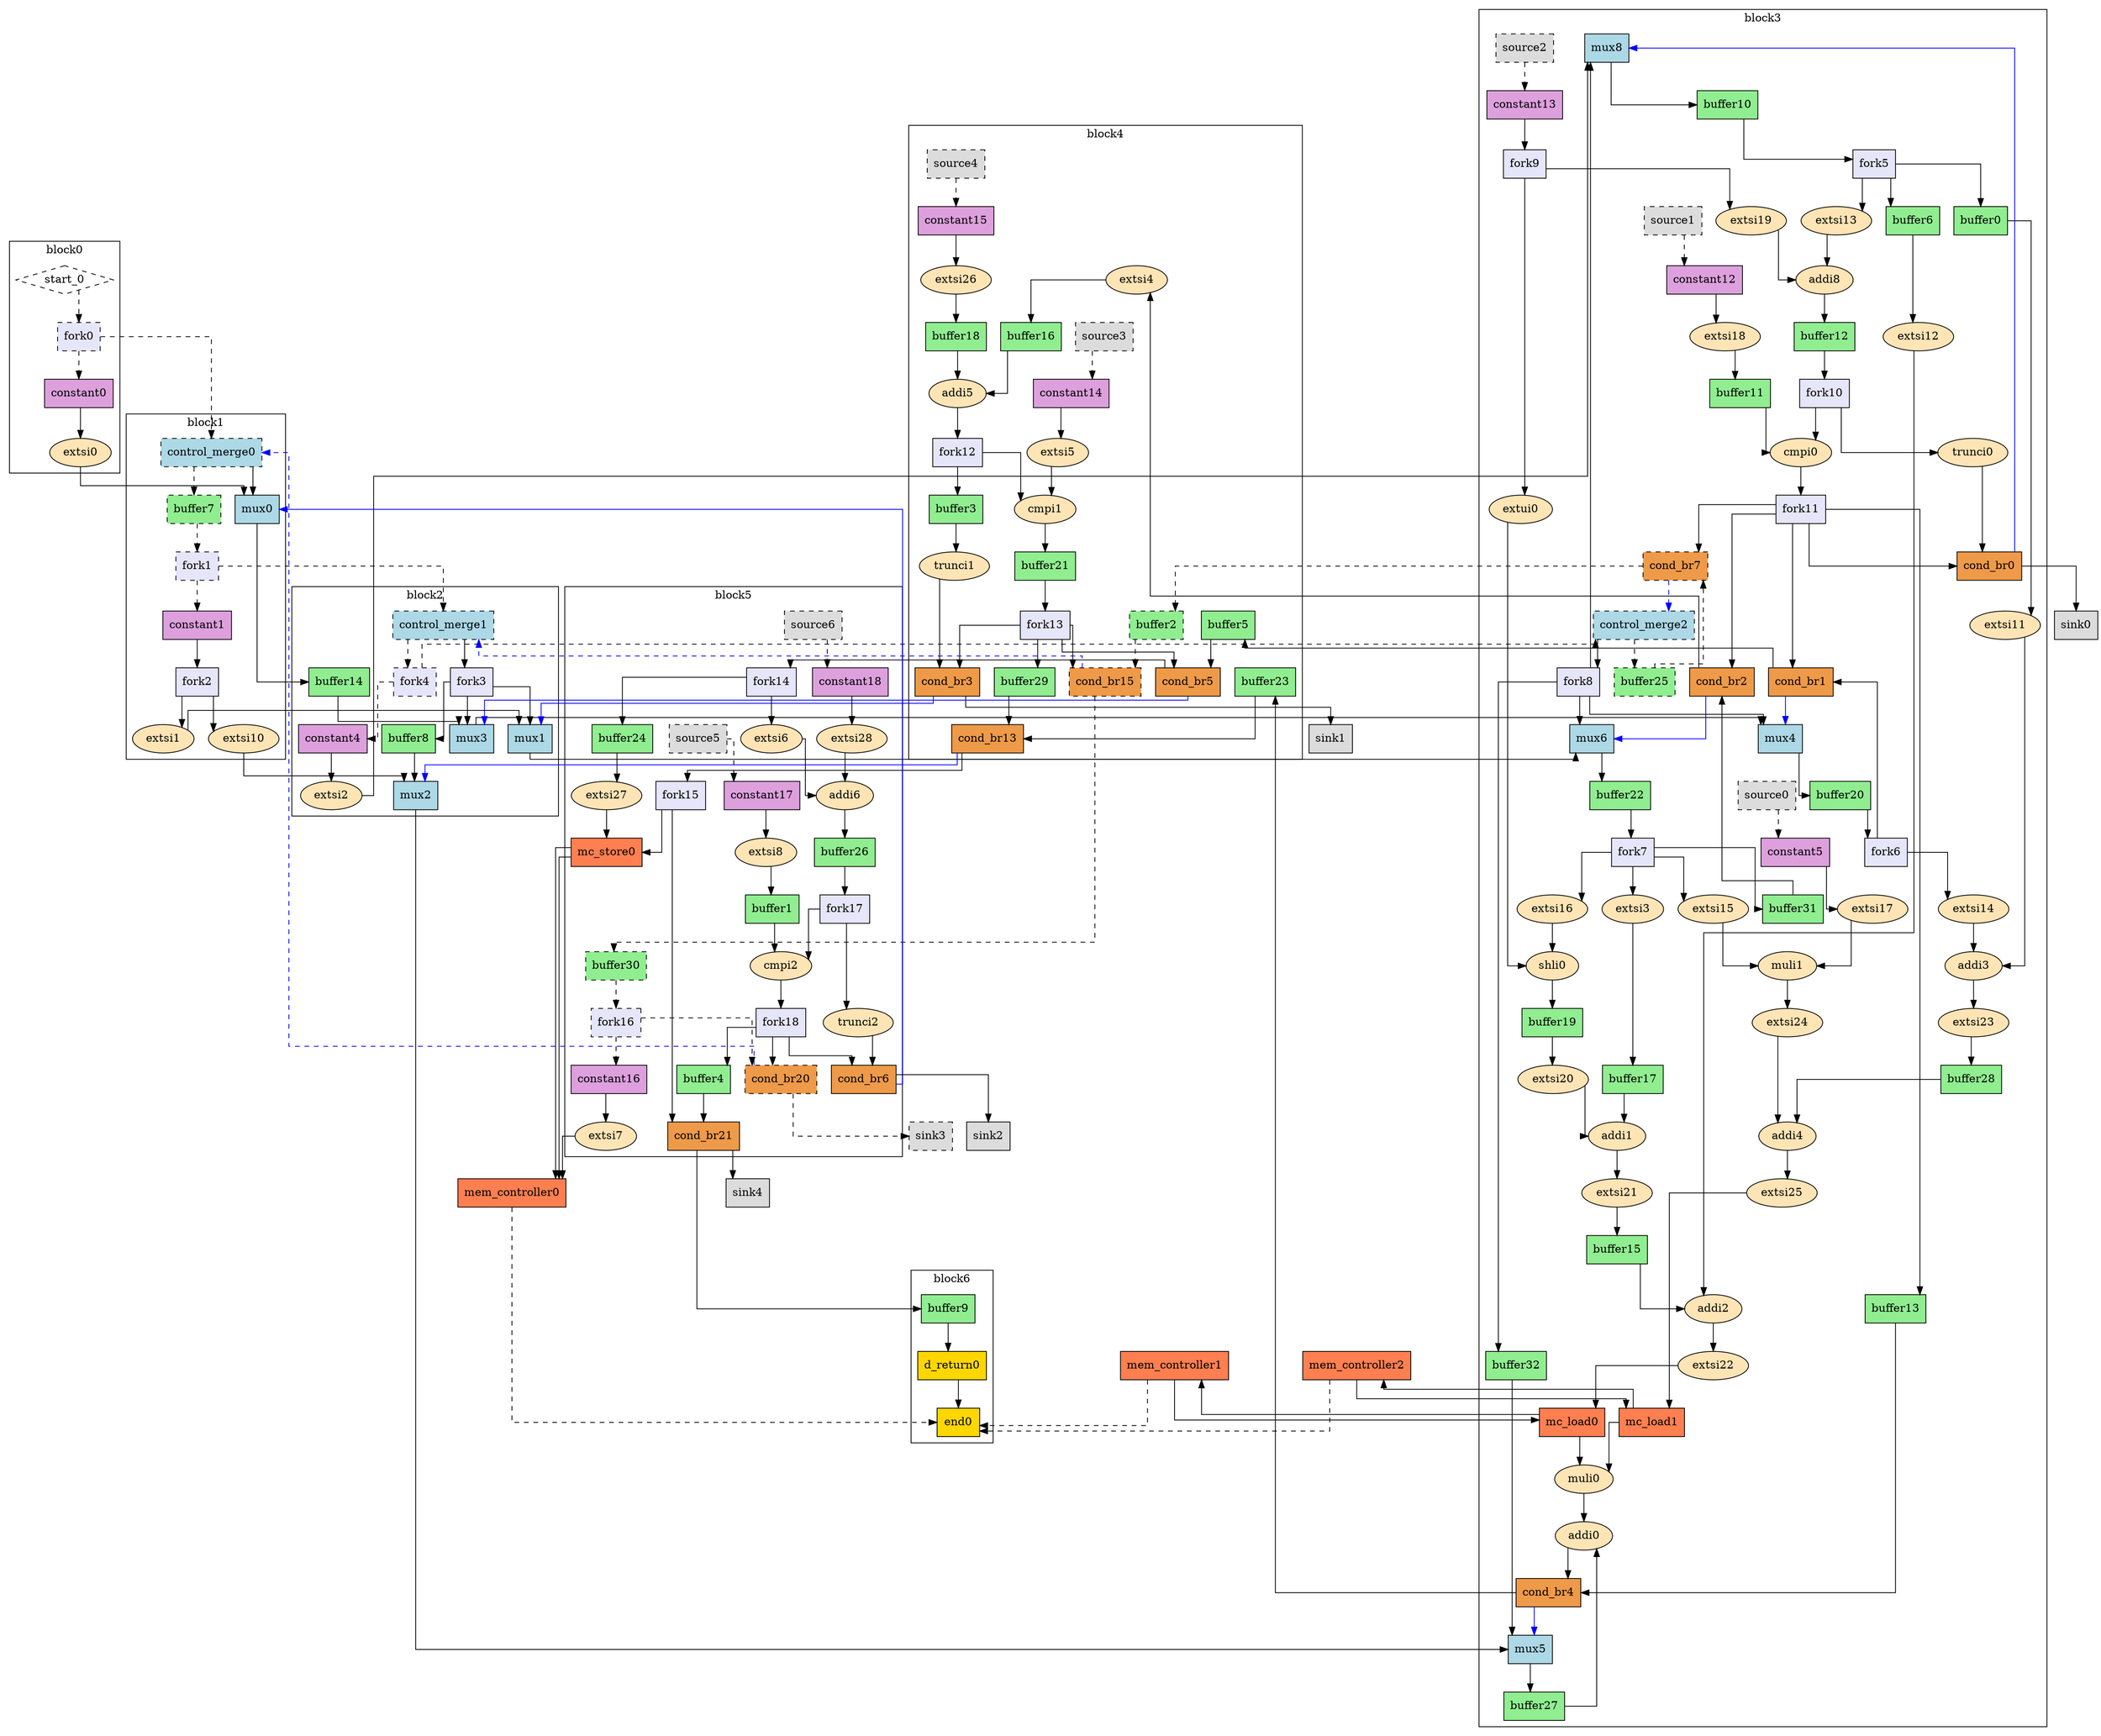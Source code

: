 digraph G {
	graph [bb="0,0,2337,2203",
		compound=true,
		splines=ortho
	];
	node [label="\N"];
	subgraph cluster0 {
		graph [bb="8,1601,126,1898",
			label=block0,
			lheight=0.23,
			lp="67,1885.8",
			lwidth=0.51
		];
		start_0	[bbID=1,
			control=true,
			height=0.5,
			in="in1:0",
			label=start_0,
			mlir_op="handshake.arg",
			out="out1:0",
			pos="67,1847.5",
			shape=diamond,
			style=dashed,
			type=Entry,
			width=1.4141];
		fork0	[bbID=1,
			delay="0.000 0.100 0.100 100.000 100.000 100.000 100.000 100.000",
			fillcolor=lavender,
			height=0.5,
			in="in1:0",
			label=fork0,
			mlir_op="handshake.fork",
			out="out1:0 out2:0",
			pos="84,1775.5",
			shape=box,
			style="filled, dashed",
			type=Fork,
			width=0.75];
		start_0 -> fork0	[from=out1,
			pos="e,84,1793.7 84,1835.3 84,1835.3 84,1805.2 84,1805.2",
			style=dashed,
			to=in1];
		constant0	[bbID=1,
			delay="0.000 0.000 0.000 0.000 0.000 0.000 0.000 0.000",
			fillcolor=plum,
			height=0.5,
			in="in1:1",
			label=constant0,
			mlir_op="handshake.constant",
			out="out1:1",
			pos="84,1703.5",
			shape=box,
			style=filled,
			type=Constant,
			value="0x00000000",
			width=0.94097];
		fork0 -> constant0	[from=out2,
			pos="e,84,1721.9 84,1757.3 84,1757.3 84,1733.4 84,1733.4",
			style=dashed,
			to=in1];
		extsi0	[II=1,
			bbID=1,
			delay="0.672 0.672 1.397 1.397 100.000 100.000 100.000 100.000",
			fillcolor=moccasin,
			height=0.5,
			in="in1:1",
			label=extsi0,
			latency=0,
			mlir_op="arith.extsi",
			op=sext_op,
			out="out1:6",
			pos="84,1627",
			shape=oval,
			style=filled,
			type=Operator,
			width=0.91462];
		constant0 -> extsi0	[from=out1,
			pos="e,84,1645.3 84,1685.4 84,1685.4 84,1656.8 84,1656.8",
			to=in1];
	}
	subgraph cluster2 {
		graph [bb="317,1164.5,619,1457",
			label=block2,
			lheight=0.23,
			lp="468,1444.8",
			lwidth=0.51
		];
		mux1	[bbID=3,
			delay="1.412 1.397 0.000 1.412 1.397 1.412 100.000 100.000",
			fillcolor=lightblue,
			height=0.5,
			in="in1?:1 in2:3 in3:3",
			label=mux1,
			mlir_op="handshake.mux",
			out="out1:3",
			pos="584,1262.5",
			shape=box,
			style=filled,
			type=Mux,
			width=0.75];
		buffer8	[bbID=3,
			delay="0.000 0.000 0.000 0.000 0.000 0.000 0.000 0.000",
			fillcolor=lightgreen,
			height=0.5,
			in="in1:1",
			label=buffer8,
			mlir_op="handshake.buffer",
			out="out1:1",
			pos="439,1262.5",
			shape=box,
			slots=2,
			style=filled,
			transparent=true,
			type=Buffer,
			width=0.77431];
		mux2	[bbID=3,
			delay="1.412 1.397 0.000 1.412 1.397 1.412 100.000 100.000",
			fillcolor=lightblue,
			height=0.5,
			in="in1?:1 in2:32 in3:32",
			label=mux2,
			mlir_op="handshake.mux",
			out="out1:32",
			pos="449,1190.5",
			shape=box,
			style=filled,
			type=Mux,
			width=0.75];
		buffer8 -> mux2	[from=out1,
			pos="e,451.92,1208.9 451.92,1244.3 451.92,1244.3 451.92,1220.4 451.92,1220.4",
			to=in1];
		buffer14	[bbID=3,
			delay="0.000 0.000 0.000 0.000 0.000 0.000 0.000 0.000",
			fillcolor=lightgreen,
			height=0.5,
			in="in1:6",
			label=buffer14,
			mlir_op="handshake.buffer",
			out="out1:6",
			pos="363,1334.5",
			shape=box,
			slots=1,
			style=filled,
			transparent=false,
			type=Buffer,
			width=0.86806];
		mux3	[bbID=3,
			delay="1.412 1.397 0.000 1.412 1.397 1.412 100.000 100.000",
			fillcolor=lightblue,
			height=0.5,
			in="in1?:1 in2:6 in3:6",
			label=mux3,
			mlir_op="handshake.mux",
			out="out1:6",
			pos="512,1262.5",
			shape=box,
			style=filled,
			type=Mux,
			width=0.75];
		buffer14 -> mux3	[from=out1,
			pos="e,498.5,1280.9 362.31,1316.3 362.31,1303.6 362.31,1289 362.31,1289 362.31,1289 498.5,1289 498.5,1289 498.5,1289 498.5,1288.2 498.5,\
1288.2",
			to=in3];
		control_merge1	[bbID=3,
			delay="0.000 1.397 0.000 100.000 100.000 100.000 100.000 100.000",
			fillcolor=lightblue,
			height=0.5,
			in="in1:0 in2:0",
			label=control_merge1,
			mlir_op="handshake.control_merge",
			out="out1:0 out2?:1",
			pos="459,1406.5",
			shape=box,
			style="filled, dashed",
			type=CntrlMerge,
			width=1.4201];
		fork3	[bbID=3,
			delay="0.000 0.100 0.100 100.000 100.000 100.000 100.000 100.000",
			fillcolor=lavender,
			height=0.5,
			in="in1:1",
			label=fork3,
			mlir_op="handshake.fork",
			out="out1:1 out2:1 out3:1",
			pos="512,1334.5",
			shape=box,
			style=filled,
			type=Fork,
			width=0.75];
		control_merge1 -> fork3	[from=out2,
			pos="e,493.38,1352.9 493.38,1388.3 493.38,1388.3 493.38,1364.4 493.38,1364.4",
			to=in1];
		fork4	[bbID=3,
			delay="0.000 0.100 0.100 100.000 100.000 100.000 100.000 100.000",
			fillcolor=lavender,
			height=0.5,
			in="in1:0",
			label=fork4,
			mlir_op="handshake.fork",
			out="out1:0 out2:0",
			pos="440,1334.5",
			shape=box,
			style="filled, dashed",
			type=Fork,
			width=0.75];
		control_merge1 -> fork4	[from=out1,
			pos="e,431,1352.9 431,1388.3 431,1388.3 431,1364.4 431,1364.4",
			style=dashed,
			to=in1];
		fork3 -> mux1	[from=out2,
			pos="e,584,1280.7 539.22,1328 559.61,1328 584,1328 584,1328 584,1328 584,1292.3 584,1292.3",
			to=in1];
		fork3 -> buffer8	[from=out3,
			pos="e,467.37,1262 484.62,1334 482.12,1334 480.5,1334 480.5,1334 480.5,1334 480.5,1262 480.5,1262 480.5,1262 478.88,1262 478.88,1262",
			to=in1];
		fork3 -> mux3	[from=out1,
			pos="e,512,1280.9 512,1316.3 512,1316.3 512,1292.4 512,1292.4",
			to=in1];
		constant4	[bbID=3,
			delay="0.000 0.000 0.000 0.000 0.000 0.000 0.000 0.000",
			fillcolor=plum,
			height=0.5,
			in="in1:1",
			label=constant4,
			mlir_op="handshake.constant",
			out="out1:1",
			pos="359,1262.5",
			shape=box,
			style=filled,
			type=Constant,
			value="0x00000000",
			width=0.94097];
		fork4 -> constant4	[from=out1,
			pos="e,393.05,1262 412.59,1334 407.28,1334 403.33,1334 403.33,1334 403.33,1334 403.33,1262 403.33,1262 403.33,1262 402.31,1262 402.31,\
1262",
			style=dashed,
			to=in1];
		extsi2	[II=1,
			bbID=3,
			delay="0.672 0.672 1.397 1.397 100.000 100.000 100.000 100.000",
			fillcolor=moccasin,
			height=0.5,
			in="in1:1",
			label=extsi2,
			latency=0,
			mlir_op="arith.extsi",
			op=sext_op,
			out="out1:3",
			pos="359,1190.5",
			shape=oval,
			style=filled,
			type=Operator,
			width=0.91462];
		constant4 -> extsi2	[from=out1,
			pos="e,359,1208.9 359,1244.3 359,1244.3 359,1220.4 359,1220.4",
			to=in1];
	}
	subgraph cluster4 {
		graph [bb="996,1236.5,1417,2046.5",
			label=block4,
			lheight=0.23,
			lp="1206.5,2034.2",
			lwidth=0.51
		];
		extsi4	[II=1,
			bbID=5,
			delay="0.672 0.672 1.397 1.397 100.000 100.000 100.000 100.000",
			fillcolor=moccasin,
			height=0.5,
			in="in1:3",
			label=extsi4,
			latency=0,
			mlir_op="arith.extsi",
			op=sext_op,
			out="out1:4",
			pos="1245,1847.5",
			shape=oval,
			style=filled,
			type=Operator,
			width=0.91462];
		buffer16	[bbID=5,
			delay="0.000 0.000 0.000 0.000 0.000 0.000 0.000 0.000",
			fillcolor=lightgreen,
			height=0.5,
			in="in1:4",
			label=buffer16,
			mlir_op="handshake.buffer",
			out="out1:4",
			pos="1133,1775.5",
			shape=box,
			slots=1,
			style=filled,
			transparent=false,
			type=Buffer,
			width=0.86806];
		extsi4 -> buffer16	[from=out1,
			pos="e,1133,1793.9 1211.7,1847 1178.7,1847 1133,1847 1133,1847 1133,1847 1133,1805.4 1133,1805.4",
			to=in1];
		addi5	[II=1,
			bbID=5,
			delay="2.038 1.397 1.400 1.409 100.000 100.000 100.000 100.000",
			fillcolor=moccasin,
			height=0.5,
			in="in1:4 in2:4",
			label=addi5,
			latency=0,
			mlir_op="arith.addi",
			op=add_op,
			out="out1:4",
			pos="1084,1703.5",
			shape=oval,
			style=filled,
			type=Operator,
			width=0.87197];
		buffer16 -> addi5	[from=out1,
			pos="e,1108.6,1714.9 1108.6,1757.3 1108.6,1757.3 1108.6,1726.4 1108.6,1726.4",
			to=in1];
		source3	[bbID=5,
			delay="0.000 0.000 0.000 0.000 0.000 0.000 0.000 0.000",
			fillcolor=gainsboro,
			height=0.5,
			label=source3,
			mlir_op="handshake.source",
			out="out1:0",
			pos="1211,1775.5",
			shape=box,
			style="filled, dashed",
			type=Source,
			width=0.80556];
		constant14	[bbID=5,
			delay="0.000 0.000 0.000 0.000 0.000 0.000 0.000 0.000",
			fillcolor=plum,
			height=0.5,
			in="in1:3",
			label=constant14,
			mlir_op="handshake.constant",
			out="out1:3",
			pos="1200,1703.5",
			shape=box,
			style=filled,
			type=Constant,
			value="0x00000003",
			width=1.0347];
		source3 -> constant14	[from=out1,
			pos="e,1209.6,1721.9 1209.6,1757.3 1209.6,1757.3 1209.6,1733.4 1209.6,1733.4",
			style=dashed,
			to=in1];
		extsi5	[II=1,
			bbID=5,
			delay="0.672 0.672 1.397 1.397 100.000 100.000 100.000 100.000",
			fillcolor=moccasin,
			height=0.5,
			in="in1:3",
			label=extsi5,
			latency=0,
			mlir_op="arith.extsi",
			op=sext_op,
			out="out1:4",
			pos="1184,1627",
			shape=oval,
			style=filled,
			type=Operator,
			width=0.91462];
		constant14 -> extsi5	[from=out1,
			pos="e,1189.8,1645 1189.8,1685.4 1189.8,1685.4 1189.8,1656.5 1189.8,1656.5",
			to=in1];
		cmpi1	[II=1,
			bbID=5,
			delay="1.585 1.397 1.400 1.409 100.000 100.000 100.000 100.000",
			fillcolor=moccasin,
			height=0.5,
			in="in1:4 in2:4",
			label=cmpi1,
			latency=0,
			mlir_op="arith.cmpi<",
			op=icmp_ult_op,
			out="out1:1",
			pos="1163,1555",
			shape=oval,
			style=filled,
			type=Operator,
			width=0.95727];
		extsi5 -> cmpi1	[from=out1,
			pos="e,1174.3,1572.3 1174.3,1609.6 1174.3,1609.6 1174.3,1583.8 1174.3,1583.8",
			to=in2];
		buffer21	[bbID=5,
			delay="0.000 0.000 0.000 0.000 0.000 0.000 0.000 0.000",
			fillcolor=lightgreen,
			height=0.5,
			in="in1:1",
			label=buffer21,
			mlir_op="handshake.buffer",
			out="out1:1",
			pos="1163,1483",
			shape=box,
			slots=1,
			style=filled,
			transparent=false,
			type=Buffer,
			width=0.86806];
		cmpi1 -> buffer21	[from=out1,
			pos="e,1163,1501.4 1163,1536.8 1163,1536.8 1163,1512.9 1163,1512.9",
			to=in1];
		source4	[bbID=5,
			delay="0.000 0.000 0.000 0.000 0.000 0.000 0.000 0.000",
			fillcolor=gainsboro,
			height=0.5,
			label=source4,
			mlir_op="handshake.source",
			out="out1:0",
			pos="1052,1996",
			shape=box,
			style="filled, dashed",
			type=Source,
			width=0.80556];
		constant15	[bbID=5,
			delay="0.000 0.000 0.000 0.000 0.000 0.000 0.000 0.000",
			fillcolor=plum,
			height=0.5,
			in="in1:2",
			label=constant15,
			mlir_op="handshake.constant",
			out="out1:2",
			pos="1052,1924",
			shape=box,
			style=filled,
			type=Constant,
			value="0x00000001",
			width=1.0347];
		source4 -> constant15	[from=out1,
			pos="e,1052,1942.4 1052,1977.8 1052,1977.8 1052,1953.9 1052,1953.9",
			style=dashed,
			to=in1];
		extsi26	[II=1,
			bbID=5,
			delay="0.672 0.672 1.397 1.397 100.000 100.000 100.000 100.000",
			fillcolor=moccasin,
			height=0.5,
			in="in1:2",
			label=extsi26,
			latency=0,
			mlir_op="arith.extsi",
			op=sext_op,
			out="out1:4",
			pos="1052,1847.5",
			shape=oval,
			style=filled,
			type=Operator,
			width=1.0426];
		constant15 -> extsi26	[from=out1,
			pos="e,1052,1865.8 1052,1905.9 1052,1905.9 1052,1877.3 1052,1877.3",
			to=in1];
		buffer18	[bbID=5,
			delay="0.000 0.000 0.000 0.000 0.000 0.000 0.000 0.000",
			fillcolor=lightgreen,
			height=0.5,
			in="in1:4",
			label=buffer18,
			mlir_op="handshake.buffer",
			out="out1:4",
			pos="1052,1775.5",
			shape=box,
			slots=1,
			style=filled,
			transparent=false,
			type=Buffer,
			width=0.86806];
		extsi26 -> buffer18	[from=out1,
			pos="e,1052,1793.9 1052,1829.3 1052,1829.3 1052,1805.4 1052,1805.4",
			to=in1];
		buffer18 -> addi5	[from=out1,
			pos="e,1067.9,1719.5 1067.9,1757.3 1067.9,1757.3 1067.9,1731 1067.9,1731",
			to=in2];
		fork12	[bbID=5,
			delay="0.000 0.100 0.100 100.000 100.000 100.000 100.000 100.000",
			fillcolor=lavender,
			height=0.5,
			in="in1:4",
			label=fork12,
			mlir_op="handshake.fork",
			out="out1:4 out2:4",
			pos="1084,1627",
			shape=box,
			style=filled,
			type=Fork,
			width=0.75];
		addi5 -> fork12	[from=out1,
			pos="e,1084,1645.3 1084,1685.4 1084,1685.4 1084,1656.8 1084,1656.8",
			to=in1];
		fork12 -> cmpi1	[from=out2,
			pos="e,1139.8,1568.5 1111.2,1627 1125.4,1627 1139.8,1627 1139.8,1627 1139.8,1627 1139.8,1580.1 1139.8,1580.1",
			to=in1];
		buffer3	[bbID=5,
			delay="0.000 0.000 0.000 0.000 0.000 0.000 0.000 0.000",
			fillcolor=lightgreen,
			height=0.5,
			in="in1:4",
			label=buffer3,
			mlir_op="handshake.buffer",
			out="out1:4",
			pos="1074,1555",
			shape=box,
			slots=1,
			style=filled,
			transparent=false,
			type=Buffer,
			width=0.77431];
		fork12 -> buffer3	[from=out1,
			pos="e,1079.4,1573.4 1079.4,1608.8 1079.4,1608.8 1079.4,1584.9 1079.4,1584.9",
			to=in1];
		trunci1	[II=1,
			bbID=5,
			delay="0.000 0.000 0.000 0.000 0.000 0.000 0.000 0.000",
			fillcolor=moccasin,
			height=0.5,
			in="in1:4",
			label=trunci1,
			latency=0,
			mlir_op="arith.trunci",
			op=trunc_op,
			out="out1:3",
			pos="1071,1483",
			shape=oval,
			style=filled,
			type=Operator,
			width=1.0284];
		buffer3 -> trunci1	[from=out1,
			pos="e,1074,1501.4 1074,1536.8 1074,1536.8 1074,1512.9 1074,1512.9",
			to=in1];
		cond_br3	[bbID=5,
			delay="0.000 1.409 1.411 1.412 1.400 1.412 100.000 100.000",
			fillcolor=tan2,
			height=0.5,
			in="in1:3 in2?:1",
			label=cond_br3,
			mlir_op="handshake.cond_br",
			out="out1+:3 out2-:3",
			pos="1038,1334.5",
			shape=box,
			style=filled,
			type=Branch,
			width=0.93056];
		trunci1 -> cond_br3	[from=out1,
			pos="e,1046.5,1352.7 1046.5,1469 1046.5,1469 1046.5,1364.2 1046.5,1364.2",
			to=in1];
		fork13	[bbID=5,
			delay="0.000 0.100 0.100 100.000 100.000 100.000 100.000 100.000",
			fillcolor=lavender,
			height=0.5,
			in="in1:1",
			label=fork13,
			mlir_op="handshake.fork",
			out="out1:1 out2:1 out3:1 out4:1",
			pos="1163,1406.5",
			shape=box,
			style=filled,
			type=Fork,
			width=0.75];
		buffer21 -> fork13	[from=out1,
			pos="e,1163,1424.8 1163,1464.9 1163,1464.9 1163,1436.3 1163,1436.3",
			to=in1];
		fork13 -> cond_br3	[from=out1,
			pos="e,1059,1352.9 1135.7,1406 1104.9,1406 1059,1406 1059,1406 1059,1406 1059,1364.4 1059,1364.4",
			to=in2];
		buffer29	[bbID=5,
			delay="0.000 0.000 0.000 0.000 0.000 0.000 0.000 0.000",
			fillcolor=lightgreen,
			height=0.5,
			in="in1:1",
			label=buffer29,
			mlir_op="handshake.buffer",
			out="out1:1",
			pos="1121,1334.5",
			shape=box,
			slots=2,
			style=filled,
			transparent=true,
			type=Buffer,
			width=0.86806];
		fork13 -> buffer29	[from=out3,
			pos="e,1144.1,1352.9 1144.1,1388.3 1144.1,1388.3 1144.1,1364.4 1144.1,1364.4",
			to=in1];
		cond_br5	[bbID=5,
			delay="0.000 1.409 1.411 1.412 1.400 1.412 100.000 100.000",
			fillcolor=tan2,
			height=0.5,
			in="in1:6 in2?:1",
			label=cond_br5,
			mlir_op="handshake.cond_br",
			out="out1+:6 out2-:6",
			pos="1295,1334.5",
			shape=box,
			style=filled,
			type=Branch,
			width=0.93056];
		fork13 -> cond_br5	[from=out2,
			pos="e,1272.4,1352.8 1185,1388.1 1185,1377.4 1185,1366 1185,1366 1185,1366 1272.4,1366 1272.4,1366 1272.4,1366 1272.4,1364.3 1272.4,1364.3",
			to=in2];
		cond_br15	[bbID=5,
			delay="0.000 1.409 1.411 1.412 1.400 1.412 100.000 100.000",
			fillcolor=tan2,
			height=0.5,
			in="in1:0 in2?:1",
			label=cond_br15,
			mlir_op="handshake.cond_br",
			out="out1+:0 out2-:0",
			pos="1207,1334.5",
			shape=box,
			style="filled, dashed",
			type=Branch,
			width=1.0243];
		fork13 -> cond_br15	[from=out4,
			pos="e,1180.1,1352.9 1180.1,1388.3 1180.1,1388.3 1180.1,1364.4 1180.1,1364.4",
			to=in2];
		cond_br13	[bbID=5,
			delay="0.000 1.409 1.411 1.412 1.400 1.412 100.000 100.000",
			fillcolor=tan2,
			height=0.5,
			in="in1:32 in2?:1",
			label=cond_br13,
			mlir_op="handshake.cond_br",
			out="out1+:32 out2-:32",
			pos="1081,1262.5",
			shape=box,
			style=filled,
			type=Branch,
			width=1.0243];
		buffer29 -> cond_br13	[from=out1,
			pos="e,1103.8,1280.9 1103.8,1316.3 1103.8,1316.3 1103.8,1292.4 1103.8,1292.4",
			to=in2];
		buffer23	[bbID=5,
			delay="0.000 0.000 0.000 0.000 0.000 0.000 0.000 0.000",
			fillcolor=lightgreen,
			height=0.5,
			in="in1:32",
			label=buffer23,
			mlir_op="handshake.buffer",
			out="out1:32",
			pos="1378,1334.5",
			shape=box,
			slots=1,
			style=filled,
			transparent=false,
			type=Buffer,
			width=0.86806];
		buffer23 -> cond_br13	[from=out1,
			pos="e,1118.2,1262 1369.9,1316.2 1369.9,1294.7 1369.9,1262 1369.9,1262 1369.9,1262 1129.7,1262 1129.7,1262",
			to=in1];
		buffer5	[bbID=5,
			delay="0.000 0.000 0.000 0.000 0.000 0.000 0.000 0.000",
			fillcolor=lightgreen,
			height=0.5,
			in="in1:6",
			label=buffer5,
			mlir_op="handshake.buffer",
			out="out1:6",
			pos="1315,1406.5",
			shape=box,
			slots=1,
			style=filled,
			transparent=false,
			type=Buffer,
			width=0.77431];
		buffer5 -> cond_br5	[from=out1,
			pos="e,1307.8,1352.9 1307.8,1388.3 1307.8,1388.3 1307.8,1364.4 1307.8,1364.4",
			to=in1];
		buffer2	[bbID=5,
			delay="0.000 0.000 0.000 0.000 0.000 0.000 0.000 0.000",
			fillcolor=lightgreen,
			height=0.5,
			in="in1:0",
			label=buffer2,
			mlir_op="handshake.buffer",
			out="out1:0",
			pos="1239,1406.5",
			shape=box,
			slots=1,
			style="filled, dashed",
			transparent=false,
			type=Buffer,
			width=0.77431];
		buffer2 -> cond_br15	[from=out1,
			pos="e,1227.5,1352.9 1227.5,1388.3 1227.5,1388.3 1227.5,1364.4 1227.5,1364.4",
			style=dashed,
			to=in1];
	}
	subgraph cluster6 {
		graph [bb="997,368,1081,588.5",
			label=block6,
			lheight=0.23,
			lp="1039,576.25",
			lwidth=0.51
		];
		buffer9	[bbID=7,
			delay="0.000 0.000 0.000 0.000 0.000 0.000 0.000 0.000",
			fillcolor=lightgreen,
			height=0.5,
			in="in1:32",
			label=buffer9,
			mlir_op="handshake.buffer",
			out="out1:32",
			pos="1036,538",
			shape=box,
			slots=1,
			style=filled,
			transparent=false,
			type=Buffer,
			width=0.77431];
		d_return0	[II=1,
			bbID=7,
			delay="1.412 1.397 0.000 100.000 100.000 100.000 100.000 100.000",
			fillcolor=gold,
			height=0.5,
			in="in1:32",
			label=d_return0,
			latency=0,
			mlir_op="handshake.d_return",
			op=ret_op,
			out="out1:32",
			pos="1039,466",
			shape=box,
			style=filled,
			type=Operator,
			width=0.95139];
		buffer9 -> d_return0	[from=out1,
			pos="e,1036,484.41 1036,519.83 1036,519.83 1036,495.93 1036,495.93",
			to=in1];
		end0	[bbID=7,
			delay="1.397 0.000 1.397 1.409 100.000 100.000 100.000 100.000",
			fillcolor=gold,
			height=0.5,
			in="in1:0*e in2:0*e in3:0*e in4:32",
			label=end0,
			mlir_op="handshake.end",
			out="out1:32",
			pos="1042,394",
			shape=box,
			style=filled,
			type=Exit,
			width=0.75];
		d_return0 -> end0	[from=out1,
			pos="e,1042,412.41 1042,447.83 1042,447.83 1042,423.93 1042,423.93",
			to=in4];
	}
	subgraph cluster1 {
		graph [bb="134,1236.5,309,1677.5",
			label=block1,
			lheight=0.23,
			lp="221.5,1665.2",
			lwidth=0.51
		];
		mux0	[bbID=2,
			delay="1.412 1.397 0.000 1.412 1.397 1.412 100.000 100.000",
			fillcolor=lightblue,
			height=0.5,
			in="in1?:1 in2:6 in3:6",
			label=mux0,
			mlir_op="handshake.mux",
			out="out1:6",
			pos="274,1555",
			shape=box,
			style=filled,
			type=Mux,
			width=0.75];
		control_merge0	[bbID=2,
			delay="0.000 1.397 0.000 100.000 100.000 100.000 100.000 100.000",
			fillcolor=lightblue,
			height=0.5,
			in="in1:0 in2:0",
			label=control_merge0,
			mlir_op="handshake.control_merge",
			out="out1:0 out2?:1",
			pos="225,1627",
			shape=box,
			style="filled, dashed",
			type=CntrlMerge,
			width=1.4201];
		control_merge0 -> mux0	[from=out2,
			pos="e,266.42,1573.4 266.42,1608.8 266.42,1608.8 266.42,1584.9 266.42,1584.9",
			to=in1];
		buffer7	[bbID=2,
			delay="0.000 0.000 0.000 0.000 0.000 0.000 0.000 0.000",
			fillcolor=lightgreen,
			height=0.5,
			in="in1:0",
			label=buffer7,
			mlir_op="handshake.buffer",
			out="out1:0",
			pos="201,1555",
			shape=box,
			slots=1,
			style="filled, dashed",
			transparent=false,
			type=Buffer,
			width=0.77431];
		control_merge0 -> buffer7	[from=out1,
			pos="e,201.38,1573.4 201.38,1608.8 201.38,1608.8 201.38,1584.9 201.38,1584.9",
			style=dashed,
			to=in1];
		fork1	[bbID=2,
			delay="0.000 0.100 0.100 100.000 100.000 100.000 100.000 100.000",
			fillcolor=lavender,
			height=0.5,
			in="in1:0",
			label=fork1,
			mlir_op="handshake.fork",
			out="out1:0 out2:0",
			pos="232,1483",
			shape=box,
			style="filled, dashed",
			type=Fork,
			width=0.75];
		buffer7 -> fork1	[from=out1,
			pos="e,216.94,1501.4 216.94,1536.8 216.94,1536.8 216.94,1512.9 216.94,1512.9",
			style=dashed,
			to=in1];
		constant1	[bbID=2,
			delay="0.000 0.000 0.000 0.000 0.000 0.000 0.000 0.000",
			fillcolor=plum,
			height=0.5,
			in="in1:1",
			label=constant1,
			mlir_op="handshake.constant",
			out="out1:1",
			pos="232,1406.5",
			shape=box,
			style=filled,
			type=Constant,
			value="0x00000000",
			width=0.94097];
		fork1 -> constant1	[from=out1,
			pos="e,232,1424.8 232,1464.9 232,1464.9 232,1436.3 232,1436.3",
			style=dashed,
			to=in1];
		fork2	[bbID=2,
			delay="0.000 0.100 0.100 100.000 100.000 100.000 100.000 100.000",
			fillcolor=lavender,
			height=0.5,
			in="in1:1",
			label=fork2,
			mlir_op="handshake.fork",
			out="out1:1 out2:1",
			pos="232,1334.5",
			shape=box,
			style=filled,
			type=Fork,
			width=0.75];
		constant1 -> fork2	[from=out1,
			pos="e,232,1352.9 232,1388.3 232,1388.3 232,1364.4 232,1364.4",
			to=in1];
		extsi1	[II=1,
			bbID=2,
			delay="0.672 0.672 1.397 1.397 100.000 100.000 100.000 100.000",
			fillcolor=moccasin,
			height=0.5,
			in="in1:1",
			label=extsi1,
			latency=0,
			mlir_op="arith.extsi",
			op=sext_op,
			out="out1:3",
			pos="175,1262.5",
			shape=oval,
			style=filled,
			type=Operator,
			width=0.91462];
		fork2 -> extsi1	[from=out1,
			pos="e,208.26,1262 216.7,1316.2 216.7,1294.7 216.7,1262 216.7,1262 216.7,1262 215.85,1262 215.85,1262",
			to=in1];
		extsi10	[II=1,
			bbID=2,
			delay="0.672 0.672 1.397 1.397 100.000 100.000 100.000 100.000",
			fillcolor=moccasin,
			height=0.5,
			in="in1:1",
			label=extsi10,
			latency=0,
			mlir_op="arith.extsi",
			op=sext_op,
			out="out1:32",
			pos="263,1262.5",
			shape=oval,
			style=filled,
			type=Operator,
			width=1.0426];
		fork2 -> extsi10	[from=out2,
			pos="e,242.23,1278 242.23,1316.3 242.23,1316.3 242.23,1289.5 242.23,1289.5",
			to=in1];
	}
	subgraph cluster3 {
		graph [bb="1639,8,2273,2195",
			label=block3,
			lheight=0.23,
			lp="1956,2182.8",
			lwidth=0.51
		];
		mux8	[bbID=4,
			delay="1.412 1.397 0.000 1.412 1.397 1.412 100.000 100.000",
			fillcolor=lightblue,
			height=0.5,
			in="in1?:1 in2:3 in3:3",
			label=mux8,
			mlir_op="handshake.mux",
			out="out1:3",
			pos="1850,2144.5",
			shape=box,
			style=filled,
			type=Mux,
			width=0.75];
		buffer10	[bbID=4,
			delay="0.000 0.000 0.000 0.000 0.000 0.000 0.000 0.000",
			fillcolor=lightgreen,
			height=0.5,
			in="in1:3",
			label=buffer10,
			mlir_op="handshake.buffer",
			out="out1:3",
			pos="1892,2072.5",
			shape=box,
			slots=1,
			style=filled,
			transparent=false,
			type=Buffer,
			width=0.86806];
		mux8 -> buffer10	[from=out1,
			pos="e,1868.9,2090.9 1868.9,2126.3 1868.9,2126.3 1868.9,2102.4 1868.9,2102.4",
			to=in1];
		fork5	[bbID=4,
			delay="0.000 0.100 0.100 100.000 100.000 100.000 100.000 100.000",
			fillcolor=lavender,
			height=0.5,
			in="in1:3",
			label=fork5,
			mlir_op="handshake.fork",
			out="out1:3 out2:3 out3:3",
			pos="1934,1996",
			shape=box,
			style=filled,
			type=Fork,
			width=0.75];
		buffer10 -> fork5	[from=out1,
			pos="e,1915.1,2014.3 1915.1,2054.4 1915.1,2054.4 1915.1,2025.8 1915.1,2025.8",
			to=in1];
		buffer0	[bbID=4,
			delay="0.000 0.000 0.000 0.000 0.000 0.000 0.000 0.000",
			fillcolor=lightgreen,
			height=0.5,
			in="in1:3",
			label=buffer0,
			mlir_op="handshake.buffer",
			out="out1:3",
			pos="1840,1924",
			shape=box,
			slots=1,
			style=filled,
			transparent=true,
			type=Buffer,
			width=0.77431];
		fork5 -> buffer0	[from=out1,
			pos="e,1864.3,1942.2 1906.9,1996 1887.3,1996 1864.3,1996 1864.3,1996 1864.3,1996 1864.3,1953.7 1864.3,1953.7",
			to=in1];
		buffer6	[bbID=4,
			delay="0.000 0.000 0.000 0.000 0.000 0.000 0.000 0.000",
			fillcolor=lightgreen,
			height=0.5,
			in="in1:3",
			label=buffer6,
			mlir_op="handshake.buffer",
			out="out1:3",
			pos="2010,1924",
			shape=box,
			slots=2,
			style=filled,
			transparent=true,
			type=Buffer,
			width=0.77431];
		fork5 -> buffer6	[from=out2,
			pos="e,2010,1942.4 1961.4,1990 1983.2,1990 2010,1990 2010,1990 2010,1990 2010,1953.9 2010,1953.9",
			to=in1];
		extsi13	[II=1,
			bbID=4,
			delay="0.672 0.672 1.397 1.397 100.000 100.000 100.000 100.000",
			fillcolor=moccasin,
			height=0.5,
			in="in1:3",
			label=extsi13,
			latency=0,
			mlir_op="arith.extsi",
			op=sext_op,
			out="out1:4",
			pos="2093,1924",
			shape=oval,
			style=filled,
			type=Operator,
			width=1.0426];
		fork5 -> extsi13	[from=out3,
			pos="e,2093,1942.5 1961.3,2002 2006.8,2002 2093,2002 2093,2002 2093,2002 2093,1954 2093,1954",
			to=in1];
		extsi11	[II=1,
			bbID=4,
			delay="0.672 0.672 1.397 1.397 100.000 100.000 100.000 100.000",
			fillcolor=moccasin,
			height=0.5,
			in="in1:3",
			label=extsi11,
			latency=0,
			mlir_op="arith.extsi",
			op=sext_op,
			out="out1:7",
			pos="1699,1406.5",
			shape=oval,
			style=filled,
			type=Operator,
			width=1.0426];
		buffer0 -> extsi11	[from=out1,
			pos="e,1699,1424.9 1811.8,1924 1770.7,1924 1699,1924 1699,1924 1699,1924 1699,1436.4 1699,1436.4",
			to=in1];
		extsi12	[II=1,
			bbID=4,
			delay="0.672 0.672 1.397 1.397 100.000 100.000 100.000 100.000",
			fillcolor=moccasin,
			height=0.5,
			in="in1:3",
			label=extsi12,
			latency=0,
			mlir_op="arith.extsi",
			op=sext_op,
			out="out1:6",
			pos="2031,1775.5",
			shape=oval,
			style=filled,
			type=Operator,
			width=1.0426];
		buffer6 -> extsi12	[from=out1,
			pos="e,2015.7,1792 2015.7,1905.8 2015.7,1905.8 2015.7,1803.5 2015.7,1803.5",
			to=in1];
		addi8	[II=1,
			bbID=4,
			delay="2.038 1.397 1.400 1.409 100.000 100.000 100.000 100.000",
			fillcolor=moccasin,
			height=0.5,
			in="in1:4 in2:4",
			label=addi8,
			latency=0,
			mlir_op="arith.addi",
			op=add_op,
			out="out1:4",
			pos="2120,1847.5",
			shape=oval,
			style=filled,
			type=Operator,
			width=0.87197];
		extsi13 -> addi8	[from=out1,
			pos="e,2109.6,1864.9 2109.6,1907.4 2109.6,1907.4 2109.6,1876.4 2109.6,1876.4",
			to=in1];
		addi3	[II=1,
			bbID=4,
			delay="1.927 1.397 1.400 1.409 100.000 100.000 100.000 100.000",
			fillcolor=moccasin,
			height=0.5,
			in="in1:7 in2:7",
			label=addi3,
			latency=0,
			mlir_op="arith.addi",
			op=add_op,
			out="out1:7",
			pos="1711,974.5",
			shape=oval,
			style=filled,
			type=Operator,
			width=0.87197];
		extsi11 -> addi3	[from=out1,
			pos="e,1683.5,983.56 1683.5,1389.8 1683.5,1389.8 1683.5,995.07 1683.5,995.07",
			to=in1];
		extsi23	[II=1,
			bbID=4,
			delay="0.672 0.672 1.397 1.397 100.000 100.000 100.000 100.000",
			fillcolor=moccasin,
			height=0.5,
			in="in1:7",
			label=extsi23,
			latency=0,
			mlir_op="arith.extsi",
			op=sext_op,
			out="out1:10",
			pos="1711,902.5",
			shape=oval,
			style=filled,
			type=Operator,
			width=1.0426];
		addi3 -> extsi23	[from=out1,
			pos="e,1711,920.91 1711,956.33 1711,956.33 1711,932.43 1711,932.43",
			to=in1];
		addi2	[II=1,
			bbID=4,
			delay="1.927 1.397 1.400 1.409 100.000 100.000 100.000 100.000",
			fillcolor=moccasin,
			height=0.5,
			in="in1:6 in2:6",
			label=addi2,
			latency=0,
			mlir_op="arith.addi",
			op=add_op,
			out="out1:6",
			pos="2173,538",
			shape=oval,
			style=filled,
			type=Operator,
			width=0.87197];
		extsi12 -> addi2	[from=out1,
			pos="e,2204.8,538 2055.8,1761.7 2055.8,1708.4 2055.8,1519 2055.8,1519 2055.8,1519 2254.7,1519 2254.7,1519 2254.7,1519 2254.7,538 2254.7,\
538 2254.7,538 2216.4,538 2216.4,538",
			to=in1];
		extsi22	[II=1,
			bbID=4,
			delay="0.672 0.672 1.397 1.397 100.000 100.000 100.000 100.000",
			fillcolor=moccasin,
			height=0.5,
			in="in1:6",
			label=extsi22,
			latency=0,
			mlir_op="arith.extsi",
			op=sext_op,
			out="out1:32",
			pos="2097,466",
			shape=oval,
			style=filled,
			type=Operator,
			width=1.0426];
		addi2 -> extsi22	[from=out1,
			pos="e,2111.9,482.7 2141.4,538 2126.5,538 2111.9,538 2111.9,538 2111.9,538 2111.9,494.21 2111.9,494.21",
			to=in1];
		buffer12	[bbID=4,
			delay="0.000 0.000 0.000 0.000 0.000 0.000 0.000 0.000",
			fillcolor=lightgreen,
			height=0.5,
			in="in1:4",
			label=buffer12,
			mlir_op="handshake.buffer",
			out="out1:4",
			pos="2120,1775.5",
			shape=box,
			slots=1,
			style=filled,
			transparent=false,
			type=Buffer,
			width=0.86806];
		addi8 -> buffer12	[from=out1,
			pos="e,2120,1793.9 2120,1829.3 2120,1829.3 2120,1805.4 2120,1805.4",
			to=in1];
		buffer32	[bbID=4,
			delay="0.000 0.000 0.000 0.000 0.000 0.000 0.000 0.000",
			fillcolor=lightgreen,
			height=0.5,
			in="in1:1",
			label=buffer32,
			mlir_op="handshake.buffer",
			out="out1:1",
			pos="1678,466",
			shape=box,
			slots=5,
			style=filled,
			transparent=true,
			type=Buffer,
			width=0.86806];
		mux5	[bbID=4,
			delay="1.412 1.397 0.000 1.412 1.397 1.412 100.000 100.000",
			fillcolor=lightblue,
			height=0.5,
			in="in1?:1 in2:32 in3:32",
			label=mux5,
			mlir_op="handshake.mux",
			out="out1:32",
			pos="1691,106",
			shape=box,
			style=filled,
			type=Mux,
			width=0.75];
		buffer32 -> mux5	[from=out1,
			pos="e,1668.7,124.31 1668.7,447.65 1668.7,447.65 1668.7,135.82 1668.7,135.82",
			to=in1];
		buffer27	[bbID=4,
			delay="0.000 0.000 0.000 0.000 0.000 0.000 0.000 0.000",
			fillcolor=lightgreen,
			height=0.5,
			in="in1:32",
			label=buffer27,
			mlir_op="handshake.buffer",
			out="out1:32",
			pos="1693,34",
			shape=box,
			slots=2,
			style=filled,
			transparent=false,
			type=Buffer,
			width=0.86806];
		mux5 -> buffer27	[from=out1,
			pos="e,1691,52.413 1691,87.831 1691,87.831 1691,63.927 1691,63.927",
			to=in1];
		addi0	[II=1,
			bbID=4,
			delay="2.287 1.397 1.400 1.409 100.000 100.000 100.000 100.000",
			fillcolor=moccasin,
			height=0.5,
			in="in1:32 in2:32",
			label=addi0,
			latency=0,
			mlir_op="arith.addi",
			op=add_op,
			out="out1:32",
			pos="1741,250",
			shape=oval,
			style=filled,
			type=Operator,
			width=0.87197];
		buffer27 -> addi0	[from=out1,
			pos="e,1756.4,234.12 1724.7,34 1740.6,34 1756.4,34 1756.4,34 1756.4,34 1756.4,222.6 1756.4,222.6",
			to=in1];
		mux4	[bbID=4,
			delay="1.412 1.397 0.000 1.412 1.397 1.412 100.000 100.000",
			fillcolor=lightblue,
			height=0.5,
			in="in1?:1 in2:6 in3:6",
			label=mux4,
			mlir_op="handshake.mux",
			out="out1:6",
			pos="1784,1262.5",
			shape=box,
			style=filled,
			type=Mux,
			width=0.75];
		buffer20	[bbID=4,
			delay="0.000 0.000 0.000 0.000 0.000 0.000 0.000 0.000",
			fillcolor=lightgreen,
			height=0.5,
			in="in1:6",
			label=buffer20,
			mlir_op="handshake.buffer",
			out="out1:6",
			pos="1798,1190.5",
			shape=box,
			slots=2,
			style=filled,
			transparent=false,
			type=Buffer,
			width=0.86806];
		mux4 -> buffer20	[from=out1,
			pos="e,1796.2,1208.9 1796.2,1244.3 1796.2,1244.3 1796.2,1220.4 1796.2,1220.4",
			to=in1];
		fork6	[bbID=4,
			delay="0.000 0.100 0.100 100.000 100.000 100.000 100.000 100.000",
			fillcolor=lavender,
			height=0.5,
			in="in1:6",
			label=fork6,
			mlir_op="handshake.fork",
			out="out1:6 out2:6",
			pos="1818,1118.5",
			shape=box,
			style=filled,
			type=Fork,
			width=0.75];
		buffer20 -> fork6	[from=out1,
			pos="e,1810.1,1136.9 1810.1,1172.3 1810.1,1172.3 1810.1,1148.4 1810.1,1148.4",
			to=in1];
		extsi14	[II=1,
			bbID=4,
			delay="0.672 0.672 1.397 1.397 100.000 100.000 100.000 100.000",
			fillcolor=moccasin,
			height=0.5,
			in="in1:6",
			label=extsi14,
			latency=0,
			mlir_op="arith.extsi",
			op=sext_op,
			out="out1:7",
			pos="1818,1046.5",
			shape=oval,
			style=filled,
			type=Operator,
			width=1.0426];
		fork6 -> extsi14	[from=out2,
			pos="e,1818,1064.9 1818,1100.3 1818,1100.3 1818,1076.4 1818,1076.4",
			to=in1];
		cond_br1	[bbID=4,
			delay="0.000 1.409 1.411 1.412 1.400 1.412 100.000 100.000",
			fillcolor=tan2,
			height=0.5,
			in="in1:6 in2?:1",
			label=cond_br1,
			mlir_op="handshake.cond_br",
			out="out1+:6 out2-:6",
			pos="1848,1334.5",
			shape=box,
			style=filled,
			type=Branch,
			width=0.93056];
		fork6 -> cond_br1	[from=out1,
			pos="e,1837.1,1316.1 1837.1,1136.9 1837.1,1136.9 1837.1,1304.6 1837.1,1304.6",
			to=in1];
		extsi14 -> addi3	[from=out1,
			pos="e,1714.9,992.67 1808.7,1028.7 1808.7,1019.4 1808.7,1010 1808.7,1010 1808.7,1010 1714.9,1010 1714.9,1010 1714.9,1010 1714.9,1004.2 \
1714.9,1004.2",
			to=in2];
		cond_br1 -> mux4	[color=blue,
			from=out1,
			pos="e,1811.1,1262 1821.9,1316.2 1821.9,1294.7 1821.9,1262 1821.9,1262 1821.9,1262 1820.8,1262 1820.8,1262",
			to=in2];
		mux6	[bbID=4,
			delay="1.412 1.397 0.000 1.412 1.397 1.412 100.000 100.000",
			fillcolor=lightblue,
			height=0.5,
			in="in1?:1 in2:3 in3:3",
			label=mux6,
			mlir_op="handshake.mux",
			out="out1:3",
			pos="1914,1262.5",
			shape=box,
			style=filled,
			type=Mux,
			width=0.75];
		buffer22	[bbID=4,
			delay="0.000 0.000 0.000 0.000 0.000 0.000 0.000 0.000",
			fillcolor=lightgreen,
			height=0.5,
			in="in1:3",
			label=buffer22,
			mlir_op="handshake.buffer",
			out="out1:3",
			pos="1972,1190.5",
			shape=box,
			slots=1,
			style=filled,
			transparent=false,
			type=Buffer,
			width=0.86806];
		mux6 -> buffer22	[from=out1,
			pos="e,1949.5,1208.9 1941.3,1262 1946,1262 1949.5,1262 1949.5,1262 1949.5,1262 1949.5,1220.4 1949.5,1220.4",
			to=in1];
		fork7	[bbID=4,
			delay="0.000 0.100 0.100 100.000 100.000 100.000 100.000 100.000",
			fillcolor=lavender,
			height=0.5,
			in="in1:3",
			label=fork7,
			mlir_op="handshake.fork",
			out="out1:3 out2:3 out3:3 out4:3",
			pos="1999,1118.5",
			shape=box,
			style=filled,
			type=Fork,
			width=0.75];
		buffer22 -> fork7	[from=out1,
			pos="e,1987.6,1136.9 1987.6,1172.3 1987.6,1172.3 1987.6,1148.4 1987.6,1148.4",
			to=in1];
		extsi15	[II=1,
			bbID=4,
			delay="0.672 0.672 1.397 1.397 100.000 100.000 100.000 100.000",
			fillcolor=moccasin,
			height=0.5,
			in="in1:3",
			label=extsi15,
			latency=0,
			mlir_op="arith.extsi",
			op=sext_op,
			out="out1:9",
			pos="1911,1046.5",
			shape=oval,
			style=filled,
			type=Operator,
			width=1.0426];
		fork7 -> extsi15	[from=out2,
			pos="e,1944.6,1055 1971.5,1118 1958,1118 1944.6,1118 1944.6,1118 1944.6,1118 1944.6,1066.5 1944.6,1066.5",
			to=in1];
		extsi3	[II=1,
			bbID=4,
			delay="0.672 0.672 1.397 1.397 100.000 100.000 100.000 100.000",
			fillcolor=moccasin,
			height=0.5,
			in="in1:3",
			label=extsi3,
			latency=0,
			mlir_op="arith.extsi",
			op=sext_op,
			out="out1:5",
			pos="1999,1046.5",
			shape=oval,
			style=filled,
			type=Operator,
			width=0.91462];
		fork7 -> extsi3	[from=out3,
			pos="e,1999,1064.9 1999,1100.3 1999,1100.3 1999,1076.4 1999,1076.4",
			to=in1];
		extsi16	[II=1,
			bbID=4,
			delay="0.672 0.672 1.397 1.397 100.000 100.000 100.000 100.000",
			fillcolor=moccasin,
			height=0.5,
			in="in1:3",
			label=extsi16,
			latency=0,
			mlir_op="arith.extsi",
			op=sext_op,
			out="out1:4",
			pos="2087,1046.5",
			shape=oval,
			style=filled,
			type=Operator,
			width=1.0426];
		fork7 -> extsi16	[from=out4,
			pos="e,2062.2,1060.4 2026.2,1112 2043.3,1112 2062.2,1112 2062.2,1112 2062.2,1112 2062.2,1071.9 2062.2,1071.9",
			to=in1];
		buffer31	[bbID=4,
			delay="0.000 0.000 0.000 0.000 0.000 0.000 0.000 0.000",
			fillcolor=lightgreen,
			height=0.5,
			in="in1:3",
			label=buffer31,
			mlir_op="handshake.buffer",
			out="out1:3",
			pos="2174,1046.5",
			shape=box,
			slots=1,
			style=filled,
			transparent=true,
			type=Buffer,
			width=0.86806];
		fork7 -> buffer31	[from=out1,
			pos="e,2147.7,1064.9 2026.3,1124 2069.2,1124 2147.7,1124 2147.7,1124 2147.7,1124 2147.7,1076.4 2147.7,1076.4",
			to=in1];
		muli1	[II=1,
			bbID=4,
			delay="0.000 0.000 0.000 1.409 100.000 100.000 100.000 100.000",
			fillcolor=moccasin,
			height=0.5,
			in="in1:9 in2:9",
			label=muli1,
			latency=4,
			mlir_op="arith.muli",
			op=mul_op,
			out="out1:9",
			pos="1804,974.5",
			shape=oval,
			style=filled,
			type=Operator,
			width=0.91462];
		extsi15 -> muli1	[from=out1,
			pos="e,1835.2,968 1911,1028.3 1911,1005.1 1911,968 1911,968 1911,968 1846.8,968 1846.8,968",
			to=in1];
		buffer17	[bbID=4,
			delay="0.000 0.000 0.000 0.000 0.000 0.000 0.000 0.000",
			fillcolor=lightgreen,
			height=0.5,
			in="in1:5",
			label=buffer17,
			mlir_op="handshake.buffer",
			out="out1:5",
			pos="2120,830.5",
			shape=box,
			slots=1,
			style=filled,
			transparent=true,
			type=Buffer,
			width=0.86806];
		extsi3 -> buffer17	[from=out1,
			pos="e,2088.5,830 1996.4,1028.4 1996.4,976.38 1996.4,830 1996.4,830 1996.4,830 2077,830 2077,830",
			to=in1];
		shli0	[II=1,
			bbID=4,
			delay="1.998 1.397 1.400 1.409 100.000 100.000 100.000 100.000",
			fillcolor=moccasin,
			height=0.5,
			in="in1:4 in2:4",
			label=shli0,
			latency=0,
			mlir_op="arith.shli",
			op=shl_op,
			out="out1:4",
			pos="2207,974.5",
			shape=oval,
			style=filled,
			type=Operator,
			width=0.80088];
		extsi16 -> shli0	[from=out1,
			pos="e,2179,980 2106.6,1030.7 2106.6,1011.1 2106.6,980 2106.6,980 2106.6,980 2167.5,980 2167.5,980",
			to=in1];
		cond_br2	[bbID=4,
			delay="0.000 1.409 1.411 1.412 1.400 1.412 100.000 100.000",
			fillcolor=tan2,
			height=0.5,
			in="in1:3 in2?:1",
			label=cond_br2,
			mlir_op="handshake.cond_br",
			out="out1+:3 out2-:3",
			pos="1933,1334.5",
			shape=box,
			style=filled,
			type=Branch,
			width=0.93056];
		buffer31 -> cond_br2	[from=out1,
			pos="e,1958,1316.1 2152.6,1064.7 2152.6,1109.8 2152.6,1223 2152.6,1223 2152.6,1223 1958,1223 1958,1223 1958,1223 1958,1304.6 1958,1304.6",
			to=in1];
		extsi24	[II=1,
			bbID=4,
			delay="0.672 0.672 1.397 1.397 100.000 100.000 100.000 100.000",
			fillcolor=moccasin,
			height=0.5,
			in="in1:9",
			label=extsi24,
			latency=0,
			mlir_op="arith.extsi",
			op=sext_op,
			out="out1:10",
			pos="1804,902.5",
			shape=oval,
			style=filled,
			type=Operator,
			width=1.0426];
		muli1 -> extsi24	[from=out1,
			pos="e,1804,920.91 1804,956.33 1804,956.33 1804,932.43 1804,932.43",
			to=in1];
		addi1	[II=1,
			bbID=4,
			delay="1.927 1.397 1.400 1.409 100.000 100.000 100.000 100.000",
			fillcolor=moccasin,
			height=0.5,
			in="in1:5 in2:5",
			label=addi1,
			latency=0,
			mlir_op="arith.addi",
			op=add_op,
			out="out1:5",
			pos="2173,758.5",
			shape=oval,
			style=filled,
			type=Operator,
			width=0.87197];
		buffer17 -> addi1	[from=out1,
			pos="e,2146.4,768.65 2146.4,812.33 2146.4,812.33 2146.4,780.17 2146.4,780.17",
			to=in1];
		buffer19	[bbID=4,
			delay="0.000 0.000 0.000 0.000 0.000 0.000 0.000 0.000",
			fillcolor=lightgreen,
			height=0.5,
			in="in1:4",
			label=buffer19,
			mlir_op="handshake.buffer",
			out="out1:4",
			pos="2207,902.5",
			shape=box,
			slots=1,
			style=filled,
			transparent=false,
			type=Buffer,
			width=0.86806];
		shli0 -> buffer19	[from=out1,
			pos="e,2207,920.91 2207,956.33 2207,956.33 2207,932.43 2207,932.43",
			to=in1];
		control_merge2	[bbID=4,
			delay="0.000 1.397 0.000 100.000 100.000 100.000 100.000 100.000",
			fillcolor=lightblue,
			height=0.5,
			in="in1:0 in2:0",
			label=control_merge2,
			mlir_op="handshake.control_merge",
			out="out1:0 out2?:1",
			pos="1842,1406.5",
			shape=box,
			style="filled, dashed",
			type=CntrlMerge,
			width=1.4201];
		fork8	[bbID=4,
			delay="0.000 0.100 0.100 100.000 100.000 100.000 100.000 100.000",
			fillcolor=lavender,
			height=0.5,
			in="in1:1",
			label=fork8,
			mlir_op="handshake.fork",
			out="out1:1 out2:1 out3:1 out4:1",
			pos="1769,1334.5",
			shape=box,
			style=filled,
			type=Fork,
			width=0.75];
		control_merge2 -> fork8	[from=out2,
			pos="e,1796.3,1334 1806,1388.2 1806,1366.7 1806,1334 1806,1334 1806,1334 1805,1334 1805,1334",
			to=in1];
		buffer25	[bbID=4,
			delay="0.000 0.000 0.000 0.000 0.000 0.000 0.000 0.000",
			fillcolor=lightgreen,
			height=0.5,
			in="in1:0",
			label=buffer25,
			mlir_op="handshake.buffer",
			out="out1:0",
			pos="2016,1334.5",
			shape=box,
			slots=2,
			style="filled, dashed",
			transparent=false,
			type=Buffer,
			width=0.86806];
		control_merge2 -> buffer25	[from=out1,
			pos="e,1987.7,1352.9 1893.4,1412 1935.3,1412 1987.7,1412 1987.7,1412 1987.7,1412 1987.7,1364.4 1987.7,1364.4",
			style=dashed,
			to=in1];
		fork8 -> mux8	[from=out3,
			pos="e,1822.6,2138 1766.4,1352.8 1766.4,1472.4 1766.4,2138 1766.4,2138 1766.4,2138 1811.1,2138 1811.1,2138",
			to=in1];
		fork8 -> buffer32	[from=out4,
			pos="e,1667.5,484.13 1741.5,1334 1711.5,1334 1667.5,1334 1667.5,1334 1667.5,1334 1667.5,495.64 1667.5,495.64",
			to=in1];
		fork8 -> mux4	[from=out1,
			pos="e,1770,1280.9 1770,1316.3 1770,1316.3 1770,1292.4 1770,1292.4",
			to=in1];
		fork8 -> mux6	[from=out2,
			pos="e,1913.3,1280.7 1783,1316.1 1783,1302 1783,1285 1783,1285 1783,1285 1913.3,1285 1913.3,1285 1913.3,1285 1913.3,1284.6 1913.3,1284.6",
			to=in1];
		cond_br7	[bbID=4,
			delay="0.000 1.409 1.411 1.412 1.400 1.412 100.000 100.000",
			fillcolor=tan2,
			height=0.5,
			in="in1:0 in2?:1",
			label=cond_br7,
			mlir_op="handshake.cond_br",
			out="out1+:0 out2-:0",
			pos="1852,1483",
			shape=box,
			style="filled, dashed",
			type=Branch,
			width=0.93056];
		buffer25 -> cond_br7	[from=out1,
			pos="e,1885.9,1483 1990.6,1352.7 1990.6,1392.4 1990.6,1483 1990.6,1483 1990.6,1483 1897.4,1483 1897.4,1483",
			style=dashed,
			to=in1];
		source0	[bbID=4,
			delay="0.000 0.000 0.000 0.000 0.000 0.000 0.000 0.000",
			fillcolor=gainsboro,
			height=0.5,
			label=source0,
			mlir_op="handshake.source",
			out="out1:0",
			pos="1720,1190.5",
			shape=box,
			style="filled, dashed",
			type=Source,
			width=0.80556];
		constant5	[bbID=4,
			delay="0.000 0.000 0.000 0.000 0.000 0.000 0.000 0.000",
			fillcolor=plum,
			height=0.5,
			in="in1:6",
			label=constant5,
			mlir_op="handshake.constant",
			out="out1:6",
			pos="1725,1118.5",
			shape=box,
			style=filled,
			type=Constant,
			value="0x0000001e",
			width=0.94097];
		source0 -> constant5	[from=out1,
			pos="e,1720.1,1136.9 1720.1,1172.3 1720.1,1172.3 1720.1,1148.4 1720.1,1148.4",
			style=dashed,
			to=in1];
		extsi17	[II=1,
			bbID=4,
			delay="0.672 0.672 1.397 1.397 100.000 100.000 100.000 100.000",
			fillcolor=moccasin,
			height=0.5,
			in="in1:6",
			label=extsi17,
			latency=0,
			mlir_op="arith.extsi",
			op=sext_op,
			out="out1:9",
			pos="1725,1046.5",
			shape=oval,
			style=filled,
			type=Operator,
			width=1.0426];
		constant5 -> extsi17	[from=out1,
			pos="e,1725,1064.9 1725,1100.3 1725,1100.3 1725,1076.4 1725,1076.4",
			to=in1];
		extsi17 -> muli1	[from=out1,
			pos="e,1775.8,984.14 1763,1046 1770.3,1046 1775.8,1046 1775.8,1046 1775.8,1046 1775.8,995.66 1775.8,995.66",
			to=in2];
		source1	[bbID=4,
			delay="0.000 0.000 0.000 0.000 0.000 0.000 0.000 0.000",
			fillcolor=gainsboro,
			height=0.5,
			label=source1,
			mlir_op="handshake.source",
			out="out1:0",
			pos="1934,1924",
			shape=box,
			style="filled, dashed",
			type=Source,
			width=0.80556];
		constant12	[bbID=4,
			delay="0.000 0.000 0.000 0.000 0.000 0.000 0.000 0.000",
			fillcolor=plum,
			height=0.5,
			in="in1:3",
			label=constant12,
			mlir_op="handshake.constant",
			out="out1:3",
			pos="1934,1847.5",
			shape=box,
			style=filled,
			type=Constant,
			value="0x00000003",
			width=1.0347];
		source1 -> constant12	[from=out1,
			pos="e,1934,1865.8 1934,1905.9 1934,1905.9 1934,1877.3 1934,1877.3",
			style=dashed,
			to=in1];
		extsi18	[II=1,
			bbID=4,
			delay="0.672 0.672 1.397 1.397 100.000 100.000 100.000 100.000",
			fillcolor=moccasin,
			height=0.5,
			in="in1:3",
			label=extsi18,
			latency=0,
			mlir_op="arith.extsi",
			op=sext_op,
			out="out1:4",
			pos="1934,1775.5",
			shape=oval,
			style=filled,
			type=Operator,
			width=1.0426];
		constant12 -> extsi18	[from=out1,
			pos="e,1934,1793.9 1934,1829.3 1934,1829.3 1934,1805.4 1934,1805.4",
			to=in1];
		buffer11	[bbID=4,
			delay="0.000 0.000 0.000 0.000 0.000 0.000 0.000 0.000",
			fillcolor=lightgreen,
			height=0.5,
			in="in1:4",
			label=buffer11,
			mlir_op="handshake.buffer",
			out="out1:4",
			pos="1934,1703.5",
			shape=box,
			slots=1,
			style=filled,
			transparent=false,
			type=Buffer,
			width=0.86806];
		extsi18 -> buffer11	[from=out1,
			pos="e,1934,1721.9 1934,1757.3 1934,1757.3 1934,1733.4 1934,1733.4",
			to=in1];
		cmpi0	[II=1,
			bbID=4,
			delay="1.585 1.397 1.400 1.409 100.000 100.000 100.000 100.000",
			fillcolor=moccasin,
			height=0.5,
			in="in1:4 in2:4",
			label=cmpi0,
			latency=0,
			mlir_op="arith.cmpi<",
			op=icmp_ult_op,
			out="out1:1",
			pos="1934,1627",
			shape=oval,
			style=filled,
			type=Operator,
			width=0.95727];
		buffer11 -> cmpi0	[from=out1,
			pos="e,1934,1645.3 1934,1685.4 1934,1685.4 1934,1656.8 1934,1656.8",
			to=in2];
		source2	[bbID=4,
			delay="0.000 0.000 0.000 0.000 0.000 0.000 0.000 0.000",
			fillcolor=gainsboro,
			height=0.5,
			label=source2,
			mlir_op="handshake.source",
			out="out1:0",
			pos="2217,2144.5",
			shape=box,
			style="filled, dashed",
			type=Source,
			width=0.80556];
		constant13	[bbID=4,
			delay="0.000 0.000 0.000 0.000 0.000 0.000 0.000 0.000",
			fillcolor=plum,
			height=0.5,
			in="in1:2",
			label=constant13,
			mlir_op="handshake.constant",
			out="out1:2",
			pos="2217,2072.5",
			shape=box,
			style=filled,
			type=Constant,
			value="0x00000001",
			width=1.0347];
		source2 -> constant13	[from=out1,
			pos="e,2217,2090.9 2217,2126.3 2217,2126.3 2217,2102.4 2217,2102.4",
			style=dashed,
			to=in1];
		fork9	[bbID=4,
			delay="0.000 0.100 0.100 100.000 100.000 100.000 100.000 100.000",
			fillcolor=lavender,
			height=0.5,
			in="in1:2",
			label=fork9,
			mlir_op="handshake.fork",
			out="out1:2 out2:2",
			pos="2217,1996",
			shape=box,
			style=filled,
			type=Fork,
			width=0.75];
		constant13 -> fork9	[from=out1,
			pos="e,2217,2014.3 2217,2054.4 2217,2054.4 2217,2025.8 2217,2025.8",
			to=in1];
		extui0	[II=1,
			bbID=4,
			delay="0.000 0.000 0.000 0.000 0.000 0.000 0.000 0.000",
			fillcolor=moccasin,
			height=0.5,
			in="in1:2",
			label=extui0,
			latency=0,
			mlir_op="arith.extui",
			op=zext_op,
			out="out1:4",
			pos="2231,1555",
			shape=oval,
			style=filled,
			type=Operator,
			width=0.94305];
		fork9 -> extui0	[from=out1,
			pos="e,2249.4,1570.4 2244.3,1996 2247.4,1996 2249.4,1996 2249.4,1996 2249.4,1996 2249.4,1582 2249.4,1582",
			to=in1];
		extsi19	[II=1,
			bbID=4,
			delay="0.672 0.672 1.397 1.397 100.000 100.000 100.000 100.000",
			fillcolor=moccasin,
			height=0.5,
			in="in1:2",
			label=extsi19,
			latency=0,
			mlir_op="arith.extsi",
			op=sext_op,
			out="out1:4",
			pos="2207,1924",
			shape=oval,
			style=filled,
			type=Operator,
			width=1.0426];
		fork9 -> extsi19	[from=out2,
			pos="e,2217,1941.4 2217,1977.8 2217,1977.8 2217,1952.9 2217,1952.9",
			to=in1];
		extui0 -> shli0	[from=out1,
			pos="e,2230.2,985.58 2230.2,1536.7 2230.2,1536.7 2230.2,997.09 2230.2,997.09",
			to=in2];
		extsi19 -> addi8	[from=out1,
			pos="e,2141,1861.2 2169,1924 2154.3,1924 2141,1924 2141,1924 2141,1924 2141,1872.7 2141,1872.7",
			to=in2];
		extsi20	[II=1,
			bbID=4,
			delay="0.672 0.672 1.397 1.397 100.000 100.000 100.000 100.000",
			fillcolor=moccasin,
			height=0.5,
			in="in1:4",
			label=extsi20,
			latency=0,
			mlir_op="arith.extsi",
			op=sext_op,
			out="out1:5",
			pos="2207,830.5",
			shape=oval,
			style=filled,
			type=Operator,
			width=1.0426];
		buffer19 -> extsi20	[from=out1,
			pos="e,2207,848.91 2207,884.33 2207,884.33 2207,860.43 2207,860.43",
			to=in1];
		extsi20 -> addi1	[from=out1,
			pos="e,2186.9,775.09 2186.9,814.88 2186.9,814.88 2186.9,786.61 2186.9,786.61",
			to=in2];
		extsi21	[II=1,
			bbID=4,
			delay="0.672 0.672 1.397 1.397 100.000 100.000 100.000 100.000",
			fillcolor=moccasin,
			height=0.5,
			in="in1:5",
			label=extsi21,
			latency=0,
			mlir_op="arith.extsi",
			op=sext_op,
			out="out1:6",
			pos="2173,686.5",
			shape=oval,
			style=filled,
			type=Operator,
			width=1.0426];
		addi1 -> extsi21	[from=out1,
			pos="e,2173,704.91 2173,740.33 2173,740.33 2173,716.43 2173,716.43",
			to=in1];
		buffer15	[bbID=4,
			delay="0.000 0.000 0.000 0.000 0.000 0.000 0.000 0.000",
			fillcolor=lightgreen,
			height=0.5,
			in="in1:6",
			label=buffer15,
			mlir_op="handshake.buffer",
			out="out1:6",
			pos="2173,614.5",
			shape=box,
			slots=2,
			style=filled,
			transparent=false,
			type=Buffer,
			width=0.86806];
		extsi21 -> buffer15	[from=out1,
			pos="e,2173,632.91 2173,668.33 2173,668.33 2173,644.43 2173,644.43",
			to=in1];
		buffer15 -> addi2	[from=out1,
			pos="e,2173,556.26 2173,596.37 2173,596.37 2173,567.78 2173,567.78",
			to=in2];
		mc_load0	[II=1,
			bbID=4,
			delay="1.412 1.409 0.000 100.000 100.000 100.000 100.000 100.000",
			fillcolor=coral,
			height=0.5,
			in="in1:32 in2:32",
			label=mc_load0,
			latency=2,
			mlir_op="handshake.mc_load",
			op=mc_load_op,
			out="out1:32 out2:32",
			portId=0,
			pos="1809,394",
			shape=box,
			style=filled,
			type=Operator,
			width=0.97222];
		extsi22 -> mc_load0	[from=out1,
			pos="e,1807.8,412.17 2059.2,466 1980.8,466 1807.8,466 1807.8,466 1807.8,466 1807.8,423.68 1807.8,423.68",
			to=in2];
		muli0	[II=1,
			bbID=4,
			delay="0.000 0.000 0.000 1.409 100.000 100.000 100.000 100.000",
			fillcolor=moccasin,
			height=0.5,
			in="in1:32 in2:32",
			label=muli0,
			latency=4,
			mlir_op="arith.muli",
			op=mul_op,
			out="out1:32",
			pos="1741,322",
			shape=oval,
			style=filled,
			type=Operator,
			width=0.91462];
		mc_load0 -> muli0	[from=out1,
			pos="e,1771.4,329.43 1773.9,394 1772.4,394 1771.4,394 1771.4,394 1771.4,394 1771.4,340.95 1771.4,340.95",
			to=in1];
		muli0 -> addi0	[from=out1,
			pos="e,1741,268.41 1741,303.83 1741,303.83 1741,279.93 1741,279.93",
			to=in2];
		buffer28	[bbID=4,
			delay="0.000 0.000 0.000 0.000 0.000 0.000 0.000 0.000",
			fillcolor=lightgreen,
			height=0.5,
			in="in1:10",
			label=buffer28,
			mlir_op="handshake.buffer",
			out="out1:10",
			pos="1717,830.5",
			shape=box,
			slots=2,
			style=filled,
			transparent=false,
			type=Buffer,
			width=0.86806];
		extsi23 -> buffer28	[from=out1,
			pos="e,1717,848.91 1717,884.33 1717,884.33 1717,860.43 1717,860.43",
			to=in1];
		addi4	[II=1,
			bbID=4,
			delay="2.047 1.397 1.400 1.409 100.000 100.000 100.000 100.000",
			fillcolor=moccasin,
			height=0.5,
			in="in1:10 in2:10",
			label=addi4,
			latency=0,
			mlir_op="arith.addi",
			op=add_op,
			out="out1:10",
			pos="1728,758.5",
			shape=oval,
			style=filled,
			type=Operator,
			width=0.87197];
		buffer28 -> addi4	[from=out1,
			pos="e,1722.4,776.41 1722.4,812.33 1722.4,812.33 1722.4,787.93 1722.4,787.93",
			to=in1];
		extsi24 -> addi4	[from=out1,
			pos="e,1759.9,758 1769,895.53 1769,866.67 1769,758 1769,758 1769,758 1768,758 1768,758",
			to=in2];
		extsi25	[II=1,
			bbID=4,
			delay="0.672 0.672 1.397 1.397 100.000 100.000 100.000 100.000",
			fillcolor=moccasin,
			height=0.5,
			in="in1:10",
			label=extsi25,
			latency=0,
			mlir_op="arith.extsi",
			op=sext_op,
			out="out1:32",
			pos="1728,686.5",
			shape=oval,
			style=filled,
			type=Operator,
			width=1.0426];
		addi4 -> extsi25	[from=out1,
			pos="e,1728,704.91 1728,740.33 1728,740.33 1728,716.43 1728,716.43",
			to=in1];
		mc_load1	[II=1,
			bbID=4,
			delay="1.412 1.409 0.000 100.000 100.000 100.000 100.000 100.000",
			fillcolor=coral,
			height=0.5,
			in="in1:32 in2:32",
			label=mc_load1,
			latency=2,
			mlir_op="handshake.mc_load",
			op=mc_load_op,
			out="out1:32 out2:32",
			portId=0,
			pos="1721,394",
			shape=box,
			style=filled,
			type=Operator,
			width=0.97222];
		extsi25 -> mc_load1	[from=out1,
			pos="e,1732.6,412.29 1732.6,668.2 1732.6,668.2 1732.6,423.8 1732.6,423.8",
			to=in2];
		mc_load1 -> muli0	[from=out1,
			pos="e,1732,339.42 1732,375.83 1732,375.83 1732,350.93 1732,350.93",
			to=in2];
		cond_br4	[bbID=4,
			delay="0.000 1.409 1.411 1.412 1.400 1.412 100.000 100.000",
			fillcolor=tan2,
			height=0.5,
			in="in1:32 in2?:1",
			label=cond_br4,
			mlir_op="handshake.cond_br",
			out="out1+:32 out2-:32",
			pos="1707,178",
			shape=box,
			style=filled,
			type=Branch,
			width=0.93056];
		addi0 -> cond_br4	[from=out1,
			pos="e,1725.1,196.48 1725.1,234.02 1725.1,234.02 1725.1,207.99 1725.1,207.99",
			to=in1];
		cond_br4 -> mux5	[color=blue,
			from=out1,
			pos="e,1695.7,124.41 1695.7,159.83 1695.7,159.83 1695.7,135.93 1695.7,135.93",
			to=in2];
		fork10	[bbID=4,
			delay="0.000 0.100 0.100 100.000 100.000 100.000 100.000 100.000",
			fillcolor=lavender,
			height=0.5,
			in="in1:4",
			label=fork10,
			mlir_op="handshake.fork",
			out="out1:4 out2:4",
			pos="2120,1703.5",
			shape=box,
			style=filled,
			type=Fork,
			width=0.75];
		buffer12 -> fork10	[from=out1,
			pos="e,2120,1721.9 2120,1757.3 2120,1757.3 2120,1733.4 2120,1733.4",
			to=in1];
		trunci0	[II=1,
			bbID=4,
			delay="0.000 0.000 0.000 0.000 0.000 0.000 0.000 0.000",
			fillcolor=moccasin,
			height=0.5,
			in="in1:4",
			label=trunci0,
			latency=0,
			mlir_op="arith.trunci",
			op=trunc_op,
			out="out1:3",
			pos="2121,1627",
			shape=oval,
			style=filled,
			type=Operator,
			width=1.0284];
		fork10 -> trunci0	[from=out1,
			pos="e,2120,1645.3 2120,1685.4 2120,1685.4 2120,1656.8 2120,1656.8",
			to=in1];
		fork10 -> cmpi0	[from=out2,
			pos="e,1968.8,1627 2092.5,1703 2083.8,1703 2076.3,1703 2076.3,1703 2076.3,1703 2076.3,1627 2076.3,1627 2076.3,1627 1980.3,1627 1980.3,\
1627",
			to=in1];
		cond_br0	[bbID=4,
			delay="0.000 1.409 1.411 1.412 1.400 1.412 100.000 100.000",
			fillcolor=tan2,
			height=0.5,
			in="in1:3 in2?:1",
			label=cond_br0,
			mlir_op="handshake.cond_br",
			out="out1+:3 out2-:3",
			pos="2191,1483",
			shape=box,
			style=filled,
			type=Branch,
			width=0.93056];
		trunci0 -> cond_br0	[from=out1,
			pos="e,2163.7,1501.2 2158.5,1627 2161.7,1627 2163.7,1627 2163.7,1627 2163.7,1627 2163.7,1512.8 2163.7,1512.8",
			to=in1];
		fork11	[bbID=4,
			delay="0.000 0.100 0.100 100.000 100.000 100.000 100.000 100.000",
			fillcolor=lavender,
			height=0.5,
			in="in1:1",
			label=fork11,
			mlir_op="handshake.fork",
			out="out1:1 out2:1 out3:1 out4:1 out5:1",
			pos="1934,1555",
			shape=box,
			style=filled,
			type=Fork,
			width=0.75];
		cmpi0 -> fork11	[from=out1,
			pos="e,1934,1573.4 1934,1608.8 1934,1608.8 1934,1584.9 1934,1584.9",
			to=in1];
		cond_br0 -> mux8	[color=blue,
			from=out1,
			pos="e,1877.3,2144 2166.6,1501.4 2166.6,1608.1 2166.6,2144 2166.6,2144 2166.6,2144 1888.8,2144 1888.8,2144",
			to=in2];
		fork11 -> cond_br1	[from=out2,
			pos="e,1859.2,1352.7 1925,1536.6 1925,1489.8 1925,1370 1925,1370 1925,1370 1859.2,1370 1859.2,1370 1859.2,1370 1859.2,1364.2 1859.2,1364.2",
			to=in2];
		fork11 -> cond_br0	[from=out1,
			pos="e,2160.9,1501.5 1961.4,1561 2021.7,1561 2160.9,1561 2160.9,1561 2160.9,1561 2160.9,1513 2160.9,1513",
			to=in2];
		buffer13	[bbID=4,
			delay="0.000 0.000 0.000 0.000 0.000 0.000 0.000 0.000",
			fillcolor=lightgreen,
			height=0.5,
			in="in1:1",
			label=buffer13,
			mlir_op="handshake.buffer",
			out="out1:1",
			pos="2058,538",
			shape=box,
			slots=5,
			style=filled,
			transparent=true,
			type=Buffer,
			width=0.86806];
		fork11 -> buffer13	[from=out4,
			pos="e,2039.6,556.37 1961.4,1549 1969.8,1549 1976.8,1549 1976.8,1549 1976.8,1549 1976.8,1312 1976.8,1312 1976.8,1312 2039.6,1312 2039.6,\
1312 2039.6,1312 2039.6,567.88 2039.6,567.88",
			to=in1];
		fork11 -> cond_br2	[from=out3,
			pos="e,1943,1352.7 1943,1536.6 1943,1536.6 1943,1364.2 1943,1364.2",
			to=in2];
		fork11 -> cond_br7	[from=out5,
			pos="e,1876.7,1501.2 1906.7,1555 1891.9,1555 1876.7,1555 1876.7,1555 1876.7,1555 1876.7,1512.7 1876.7,1512.7",
			to=in2];
		buffer13 -> cond_br4	[from=out1,
			pos="e,1740.8,178 2043.1,519.65 2043.1,446.29 2043.1,178 2043.1,178 2043.1,178 1752.3,178 1752.3,178",
			to=in2];
		cond_br2 -> mux6	[color=blue,
			from=out1,
			pos="e,1927.2,1280.9 1927.2,1316.3 1927.2,1316.3 1927.2,1292.4 1927.2,1292.4",
			to=in2];
		cond_br7 -> control_merge2	[color=blue,
			from=out1,
			pos="e,1852,1424.8 1852,1464.9 1852,1464.9 1852,1436.3 1852,1436.3",
			style=dashed,
			to=in1];
	}
	subgraph cluster5 {
		graph [bb="627,732.5,988,1457",
			label=block5,
			lheight=0.23,
			lp="807.5,1444.8",
			lwidth=0.51
		];
		fork14	[bbID=6,
			delay="0.000 0.100 0.100 100.000 100.000 100.000 100.000 100.000",
			fillcolor=lavender,
			height=0.5,
			in="in1:6",
			label=fork14,
			mlir_op="handshake.fork",
			out="out1:6 out2:6",
			pos="848,1334.5",
			shape=box,
			style=filled,
			type=Fork,
			width=0.75];
		extsi6	[II=1,
			bbID=6,
			delay="0.672 0.672 1.397 1.397 100.000 100.000 100.000 100.000",
			fillcolor=moccasin,
			height=0.5,
			in="in1:6",
			label=extsi6,
			latency=0,
			mlir_op="arith.extsi",
			op=sext_op,
			out="out1:7",
			pos="848,1262.5",
			shape=oval,
			style=filled,
			type=Operator,
			width=0.91462];
		fork14 -> extsi6	[from=out1,
			pos="e,848,1280.9 848,1316.3 848,1316.3 848,1292.4 848,1292.4",
			to=in1];
		buffer24	[bbID=6,
			delay="0.000 0.000 0.000 0.000 0.000 0.000 0.000 0.000",
			fillcolor=lightgreen,
			height=0.5,
			in="in1:6",
			label=buffer24,
			mlir_op="handshake.buffer",
			out="out1:6",
			pos="687,1262.5",
			shape=box,
			slots=2,
			style=filled,
			transparent=true,
			type=Buffer,
			width=0.86806];
		fork14 -> buffer24	[from=out2,
			pos="e,687,1280.9 820.69,1340 774.75,1340 687,1340 687,1340 687,1340 687,1292.4 687,1292.4",
			to=in1];
		addi6	[II=1,
			bbID=6,
			delay="1.927 1.397 1.400 1.409 100.000 100.000 100.000 100.000",
			fillcolor=moccasin,
			height=0.5,
			in="in1:7 in2:7",
			label=addi6,
			latency=0,
			mlir_op="arith.addi",
			op=add_op,
			out="out1:7",
			pos="931,1190.5",
			shape=oval,
			style=filled,
			type=Operator,
			width=0.87197];
		extsi6 -> addi6	[from=out1,
			pos="e,899.15,1190 881.38,1262 883.48,1262 884.77,1262 884.77,1262 884.77,1262 884.77,1190 884.77,1190 884.77,1190 887.63,1190 887.63,\
1190",
			to=in1];
		extsi27	[II=1,
			bbID=6,
			delay="0.672 0.672 1.397 1.397 100.000 100.000 100.000 100.000",
			fillcolor=moccasin,
			height=0.5,
			in="in1:6",
			label=extsi27,
			latency=0,
			mlir_op="arith.extsi",
			op=sext_op,
			out="out1:32",
			pos="673,1190.5",
			shape=oval,
			style=filled,
			type=Operator,
			width=1.0426];
		buffer24 -> extsi27	[from=out1,
			pos="e,683.14,1207.9 683.14,1244.3 683.14,1244.3 683.14,1219.4 683.14,1219.4",
			to=in1];
		buffer26	[bbID=6,
			delay="0.000 0.000 0.000 0.000 0.000 0.000 0.000 0.000",
			fillcolor=lightgreen,
			height=0.5,
			in="in1:7",
			label=buffer26,
			mlir_op="handshake.buffer",
			out="out1:7",
			pos="931,1118.5",
			shape=box,
			slots=1,
			style=filled,
			transparent=false,
			type=Buffer,
			width=0.86806];
		addi6 -> buffer26	[from=out1,
			pos="e,931,1136.9 931,1172.3 931,1172.3 931,1148.4 931,1148.4",
			to=in1];
		mc_store0	[II=1,
			bbID=6,
			delay="0.672 1.397 1.400 1.409 100.000 100.000 100.000 100.000",
			fillcolor=coral,
			height=0.5,
			in="in1:32 in2:32",
			label=mc_store0,
			latency=0,
			mlir_op="handshake.mc_store",
			op=mc_store_op,
			out="out1:32 out2:32",
			portId=0,
			pos="672,1118.5",
			shape=box,
			style=filled,
			type=Operator,
			width=1.0139];
		extsi27 -> mc_store0	[from=out1,
			pos="e,672,1136.9 672,1172.3 672,1172.3 672,1148.4 672,1148.4",
			to=in2];
		fork15	[bbID=6,
			delay="0.000 0.100 0.100 100.000 100.000 100.000 100.000 100.000",
			fillcolor=lavender,
			height=0.5,
			in="in1:32",
			label=fork15,
			mlir_op="handshake.fork",
			out="out1:32 out2:32",
			pos="756,1190.5",
			shape=box,
			style=filled,
			type=Fork,
			width=0.75];
		fork15 -> mc_store0	[from=out2,
			pos="e,708.88,1118 733.56,1172.2 733.56,1150.7 733.56,1118 733.56,1118 733.56,1118 720.39,1118 720.39,1118",
			to=in1];
		cond_br21	[bbID=6,
			delay="0.000 1.409 1.411 1.412 1.400 1.412 100.000 100.000",
			fillcolor=tan2,
			height=0.5,
			in="in1:32 in2?:1",
			label=cond_br21,
			mlir_op="handshake.cond_br",
			out="out1+:32 out2-:32",
			pos="775,758.5",
			shape=box,
			style=filled,
			type=Branch,
			width=1.0243];
		fork15 -> cond_br21	[from=out1,
			pos="e,742.62,776.55 742.62,1172.2 742.62,1172.2 742.62,788.06 742.62,788.06",
			to=in1];
		buffer30	[bbID=6,
			delay="0.000 0.000 0.000 0.000 0.000 0.000 0.000 0.000",
			fillcolor=lightgreen,
			height=0.5,
			in="in1:0",
			label=buffer30,
			mlir_op="handshake.buffer",
			out="out1:0",
			pos="678,974.5",
			shape=box,
			slots=1,
			style="filled, dashed",
			transparent=true,
			type=Buffer,
			width=0.86806];
		fork16	[bbID=6,
			delay="0.000 0.100 0.100 100.000 100.000 100.000 100.000 100.000",
			fillcolor=lavender,
			height=0.5,
			in="in1:0",
			label=fork16,
			mlir_op="handshake.fork",
			out="out1:0 out2:0",
			pos="678,902.5",
			shape=box,
			style="filled, dashed",
			type=Fork,
			width=0.75];
		buffer30 -> fork16	[from=out1,
			pos="e,678,920.91 678,956.33 678,956.33 678,932.43 678,932.43",
			style=dashed,
			to=in1];
		constant16	[bbID=6,
			delay="0.000 0.000 0.000 0.000 0.000 0.000 0.000 0.000",
			fillcolor=plum,
			height=0.5,
			in="in1:2",
			label=constant16,
			mlir_op="handshake.constant",
			out="out1:2",
			pos="672,830.5",
			shape=box,
			style=filled,
			type=Constant,
			value="0x00000001",
			width=1.0347];
		fork16 -> constant16	[from=out2,
			pos="e,678,848.91 678,884.33 678,884.33 678,860.43 678,860.43",
			style=dashed,
			to=in1];
		cond_br20	[bbID=6,
			delay="0.000 1.409 1.411 1.412 1.400 1.412 100.000 100.000",
			fillcolor=tan2,
			height=0.5,
			in="in1:0 in2?:1",
			label=cond_br20,
			mlir_op="handshake.cond_br",
			out="out1+:0 out2-:0",
			pos="858,830.5",
			shape=box,
			style="filled, dashed",
			type=Branch,
			width=1.0243];
		fork16 -> cond_br20	[from=out1,
			pos="e,826.03,848.87 705.5,908 748.3,908 826.03,908 826.03,908 826.03,908 826.03,860.38 826.03,860.38",
			style=dashed,
			to=in1];
		extsi7	[II=1,
			bbID=6,
			delay="0.672 0.672 1.397 1.397 100.000 100.000 100.000 100.000",
			fillcolor=moccasin,
			height=0.5,
			in="in1:2",
			label=extsi7,
			latency=0,
			mlir_op="arith.extsi",
			op=sext_op,
			out="out1:32",
			pos="670,758.5",
			shape=oval,
			style=filled,
			type=Operator,
			width=0.91462];
		constant16 -> extsi7	[from=out1,
			pos="e,670,776.91 670,812.33 670,812.33 670,788.43 670,788.43",
			to=in1];
		source5	[bbID=6,
			delay="0.000 0.000 0.000 0.000 0.000 0.000 0.000 0.000",
			fillcolor=gainsboro,
			height=0.5,
			label=source5,
			mlir_op="handshake.source",
			out="out1:0",
			pos="768,1262.5",
			shape=box,
			style="filled, dashed",
			type=Source,
			width=0.80556];
		constant17	[bbID=6,
			delay="0.000 0.000 0.000 0.000 0.000 0.000 0.000 0.000",
			fillcolor=plum,
			height=0.5,
			in="in1:6",
			label=constant17,
			mlir_op="handshake.constant",
			out="out1:6",
			pos="840,1190.5",
			shape=box,
			style=filled,
			type=Constant,
			value="0x0000001c",
			width=1.0347];
		source5 -> constant17	[from=out1,
			pos="e,808.91,1208.9 797.3,1262 803.86,1262 808.91,1262 808.91,1262 808.91,1262 808.91,1220.4 808.91,1220.4",
			style=dashed,
			to=in1];
		extsi8	[II=1,
			bbID=6,
			delay="0.672 0.672 1.397 1.397 100.000 100.000 100.000 100.000",
			fillcolor=moccasin,
			height=0.5,
			in="in1:6",
			label=extsi8,
			latency=0,
			mlir_op="arith.extsi",
			op=sext_op,
			out="out1:7",
			pos="844,1118.5",
			shape=oval,
			style=filled,
			type=Operator,
			width=0.91462];
		constant17 -> extsi8	[from=out1,
			pos="e,844,1136.9 844,1172.3 844,1172.3 844,1148.4 844,1148.4",
			to=in1];
		buffer1	[bbID=6,
			delay="0.000 0.000 0.000 0.000 0.000 0.000 0.000 0.000",
			fillcolor=lightgreen,
			height=0.5,
			in="in1:7",
			label=buffer1,
			mlir_op="handshake.buffer",
			out="out1:7",
			pos="853,1046.5",
			shape=box,
			slots=1,
			style=filled,
			transparent=false,
			type=Buffer,
			width=0.77431];
		extsi8 -> buffer1	[from=out1,
			pos="e,851.03,1064.8 851.03,1100.7 851.03,1100.7 851.03,1076.4 851.03,1076.4",
			to=in1];
		cmpi2	[II=1,
			bbID=6,
			delay="1.998 1.397 1.400 1.409 100.000 100.000 100.000 100.000",
			fillcolor=moccasin,
			height=0.5,
			in="in1:7 in2:7",
			label=cmpi2,
			latency=0,
			mlir_op="arith.cmpi<",
			op=icmp_ult_op,
			out="out1:1",
			pos="858,974.5",
			shape=oval,
			style=filled,
			type=Operator,
			width=0.95727];
		buffer1 -> cmpi2	[from=out1,
			pos="e,853,992.41 853,1028.3 853,1028.3 853,1003.9 853,1003.9",
			to=in2];
		source6	[bbID=6,
			delay="0.000 0.000 0.000 0.000 0.000 0.000 0.000 0.000",
			fillcolor=gainsboro,
			height=0.5,
			label=source6,
			mlir_op="handshake.source",
			out="out1:0",
			pos="883,1406.5",
			shape=box,
			style="filled, dashed",
			type=Source,
			width=0.80556];
		constant18	[bbID=6,
			delay="0.000 0.000 0.000 0.000 0.000 0.000 0.000 0.000",
			fillcolor=plum,
			height=0.5,
			in="in1:2",
			label=constant18,
			mlir_op="handshake.constant",
			out="out1:2",
			pos="933,1334.5",
			shape=box,
			style=filled,
			type=Constant,
			value="0x00000001",
			width=1.0347];
		source6 -> constant18	[from=out1,
			pos="e,903.88,1352.9 903.88,1388.3 903.88,1388.3 903.88,1364.4 903.88,1364.4",
			style=dashed,
			to=in1];
		extsi28	[II=1,
			bbID=6,
			delay="0.672 0.672 1.397 1.397 100.000 100.000 100.000 100.000",
			fillcolor=moccasin,
			height=0.5,
			in="in1:2",
			label=extsi28,
			latency=0,
			mlir_op="arith.extsi",
			op=sext_op,
			out="out1:7",
			pos="936,1262.5",
			shape=oval,
			style=filled,
			type=Operator,
			width=1.0426];
		constant18 -> extsi28	[from=out1,
			pos="e,934.36,1280.9 934.36,1316.3 934.36,1316.3 934.36,1292.4 934.36,1292.4",
			to=in1];
		extsi28 -> addi6	[from=out1,
			pos="e,931,1208.9 931,1244.3 931,1244.3 931,1220.4 931,1220.4",
			to=in2];
		fork17	[bbID=6,
			delay="0.000 0.100 0.100 100.000 100.000 100.000 100.000 100.000",
			fillcolor=lavender,
			height=0.5,
			in="in1:7",
			label=fork17,
			mlir_op="handshake.fork",
			out="out1:7 out2:7",
			pos="931,1046.5",
			shape=box,
			style=filled,
			type=Fork,
			width=0.75];
		buffer26 -> fork17	[from=out1,
			pos="e,931,1064.9 931,1100.3 931,1100.3 931,1076.4 931,1076.4",
			to=in1];
		trunci2	[II=1,
			bbID=6,
			delay="0.000 0.000 0.000 0.000 0.000 0.000 0.000 0.000",
			fillcolor=moccasin,
			height=0.5,
			in="in1:7",
			label=trunci2,
			latency=0,
			mlir_op="arith.trunci",
			op=trunc_op,
			out="out1:6",
			pos="941,902.5",
			shape=oval,
			style=filled,
			type=Operator,
			width=1.0284];
		fork17 -> trunci2	[from=out1,
			pos="e,931,920.14 931,1028.3 931,1028.3 931,931.65 931,931.65",
			to=in1];
		fork17 -> cmpi2	[from=out2,
			pos="e,888.62,983.27 903.92,1046 895.61,1046 888.62,1046 888.62,1046 888.62,1046 888.62,994.78 888.62,994.78",
			to=in1];
		cond_br6	[bbID=6,
			delay="0.000 1.409 1.411 1.412 1.400 1.412 100.000 100.000",
			fillcolor=tan2,
			height=0.5,
			in="in1:6 in2?:1",
			label=cond_br6,
			mlir_op="handshake.cond_br",
			out="out1+:6 out2-:6",
			pos="946,830.5",
			shape=box,
			style=filled,
			type=Branch,
			width=0.93056];
		trunci2 -> cond_br6	[from=out1,
			pos="e,956.18,848.88 956.18,885.8 956.18,885.8 956.18,860.39 956.18,860.39",
			to=in1];
		fork18	[bbID=6,
			delay="0.000 0.100 0.100 100.000 100.000 100.000 100.000 100.000",
			fillcolor=lavender,
			height=0.5,
			in="in1:1",
			label=fork18,
			mlir_op="handshake.fork",
			out="out1:1 out2:1 out3:1",
			pos="858,902.5",
			shape=box,
			style=filled,
			type=Fork,
			width=0.75];
		cmpi2 -> fork18	[from=out1,
			pos="e,858,920.91 858,956.33 858,956.33 858,932.43 858,932.43",
			to=in1];
		fork18 -> cond_br20	[from=out2,
			pos="e,849,848.91 849,884.33 849,884.33 849,860.43 849,860.43",
			to=in2];
		fork18 -> cond_br6	[from=out1,
			pos="e,934.34,848.68 867,884.23 867,872.71 867,860 867,860 867,860 934.34,860 934.34,860 934.34,860 934.34,858.87 934.34,858.87",
			to=in2];
		buffer4	[bbID=6,
			delay="0.000 0.000 0.000 0.000 0.000 0.000 0.000 0.000",
			fillcolor=lightgreen,
			height=0.5,
			in="in1:1",
			label=buffer4,
			mlir_op="handshake.buffer",
			out="out1:1",
			pos="775,830.5",
			shape=box,
			slots=2,
			style=filled,
			transparent=true,
			type=Buffer,
			width=0.77431];
		fork18 -> buffer4	[from=out3,
			pos="e,790,848.75 830.73,896 811.82,896 790,896 790,896 790,896 790,860.26 790,860.26",
			to=in1];
		buffer4 -> cond_br21	[from=out1,
			pos="e,775,776.91 775,812.33 775,812.33 775,788.43 775,788.43",
			to=in2];
	}
	fork0 -> control_merge0	[from=out1,
		pos="e,225,1645.4 111.19,1775 152.16,1775 225,1775 225,1775 225,1775 225,1657 225,1657",
		style=dashed,
		to=in2];
	extsi0 -> mux0	[from=out1,
		pos="e,256.71,1573.4 84,1608.6 84,1599.7 84,1591 84,1591 84,1591 256.71,1591 256.71,1591 256.71,1591 256.71,1584.9 256.71,1584.9",
		to=in3];
	mux1 -> mux6	[from=out1,
		pos="e,1913.9,1244.5 567.8,1244.5 567.8,1241.3 567.8,1239 567.8,1239 567.8,1239 1913.9,1239 1913.9,1239 1913.9,1239 1913.9,1239.5 1913.9,\
1239.5",
		to=in3];
	mux2 -> mux5	[from=out1,
		pos="e,1663.6,106 449,1172.1 449,1029.6 449,106 449,106 449,106 1652.1,106 1652.1,106",
		to=in3];
	mux3 -> mux4	[from=out1,
		pos="e,1781.5,1244.3 521.88,1244.3 521.88,1238.7 521.88,1234 521.88,1234 521.88,1234 1781.5,1234 1781.5,1234 1781.5,1234 1781.5,1235 \
1781.5,1235",
		to=in3];
	fork4 -> control_merge2	[from=out2,
		pos="e,1801,1388.3 449,1352.9 449,1367 449,1384 449,1384 449,1384 1801,1384 1801,1384 1801,1384 1801,1384.4 1801,1384.4",
		style=dashed,
		to=in2];
	extsi2 -> mux8	[from=out1,
		pos="e,1822.6,2150 392.22,1190 396.15,1190 398.79,1190 398.79,1190 398.79,1190 398.79,2150 398.79,2150 398.79,2150 1811.1,2150 1811.1,\
2150",
		to=in3];
	cond_br3 -> mux1	[color=blue,
		from=out1,
		pos="e,597.5,1280.9 1024.3,1316.2 1024.3,1309.2 1024.3,1303 1024.3,1303 1024.3,1303 597.5,1303 597.5,1303 597.5,1303 597.5,1292.4 597.5,\
1292.4",
		to=in2];
	sink1	[bbID=0,
		delay="0.000 0.000 0.000 0.000 0.000 0.000 0.000 0.000",
		fillcolor=gainsboro,
		height=0.5,
		in="in1:3",
		label=sink1,
		mlir_op="handshake.sink",
		pos="1452,1262.5",
		shape=box,
		style=filled,
		type=Sink,
		width=0.75];
	cond_br3 -> sink1	[from=out2,
		pos="e,1452,1280.7 1057.8,1316.2 1057.8,1307.1 1057.8,1298 1057.8,1298 1057.8,1298 1452,1298 1452,1298 1452,1298 1452,1292.2 1452,1292.2",
		to=in1];
	cond_br5 -> mux3	[color=blue,
		from=out1,
		pos="e,525.5,1280.9 1295,1316 1295,1311 1295,1307 1295,1307 1295,1307 525.5,1307 525.5,1307 525.5,1307 525.5,1292.4 525.5,1292.4",
		to=in2];
	cond_br5 -> fork14	[from=out2,
		pos="e,864.5,1352.7 1269.6,1352.7 1269.6,1355.2 1269.6,1357 1269.6,1357 1269.6,1357 864.5,1357 864.5,1357 864.5,1357 864.5,1356.6 864.5,\
1356.6",
		to=in1];
	cond_br15 -> control_merge1	[color=blue,
		from=out1,
		pos="e,501.75,1388.3 1175.1,1352.9 1175.1,1357.4 1175.1,1361 1175.1,1361 1175.1,1361 501.75,1361 501.75,1361 501.75,1361 501.75,1376.7 \
501.75,1376.7",
		style=dashed,
		to=in1];
	cond_br15 -> buffer30	[from=out2,
		pos="e,677.63,992.74 1204.9,1316.3 1204.9,1258.4 1204.9,1082 1204.9,1082 1204.9,1082 677.63,1082 677.63,1082 677.63,1082 677.63,1004.2 \
677.63,1004.2",
		style=dashed,
		to=in1];
	cond_br13 -> mux2	[color=blue,
		from=out1,
		pos="e,471.5,1208.8 1054.6,1244.2 1054.6,1236.4 1054.6,1229 1054.6,1229 1054.6,1229 471.5,1229 471.5,1229 471.5,1229 471.5,1220.4 471.5,\
1220.4",
		to=in2];
	cond_br13 -> fork15	[from=out2,
		pos="e,761,1209 1059.3,1244.1 1059.3,1231.9 1059.3,1218 1059.3,1218 1059.3,1218 761,1218 761,1218 761,1218 761,1217.1 761,1217.1",
		to=in1];
	mux0 -> buffer14	[from=out1,
		pos="e,331.46,1334 283.2,1536.5 283.2,1483.4 283.2,1334 283.2,1334 283.2,1334 319.95,1334 319.95,1334",
		to=in1];
	fork1 -> control_merge1	[from=out2,
		pos="e,459,1424.6 259.38,1483 319.76,1483 459,1483 459,1483 459,1483 459,1436.1 459,1436.1",
		style=dashed,
		to=in2];
	extsi1 -> mux1	[from=out1,
		pos="e,570.5,1280.8 185.62,1279.7 185.62,1287.1 185.62,1294 185.62,1294 185.62,1294 570.5,1294 570.5,1294 570.5,1294 570.5,1292.3 570.5,\
1292.3",
		to=in3];
	extsi10 -> mux2	[from=out1,
		pos="e,436.96,1208.7 263,1244.1 263,1230 263,1213 263,1213 263,1213 436.96,1213 436.96,1213 436.96,1213 436.96,1212.6 436.96,1212.6",
		to=in3];
	cond_br1 -> buffer5	[from=out2,
		pos="e,1335.7,1388.2 1836.8,1352.9 1836.8,1363.6 1836.8,1375 1836.8,1375 1836.8,1375 1335.7,1375 1335.7,1375 1335.7,1375 1335.7,1376.7 \
1335.7,1376.7",
		to=in1];
	mem_controller1	[bbID=0,
		bbcount=0,
		delay="0.000 0.000 0.000 0.000 0.000 0.000 0.000 0.000",
		fillcolor=coral,
		height=0.5,
		in="in1:32*l0a",
		label=mem_controller1,
		ldcount=1,
		memory=filter,
		mlir_op="handshake.mem_controller",
		out="out1:32*l0d out2:0*e",
		pos="1498,466",
		shape=box,
		stcount=0,
		style=filled,
		type=MC,
		width=1.5347];
	mc_load0 -> mem_controller1	[from=out2,
		mem_address=true,
		pos="e,1525.6,447.51 1824.7,412.06 1824.7,423.44 1824.7,436 1824.7,436 1824.7,436 1525.6,436 1525.6,436 1525.6,436 1525.6,437.15 1525.6,\
437.15",
		to=in1];
	mem_controller2	[bbID=0,
		bbcount=0,
		delay="0.000 0.000 0.000 0.000 0.000 0.000 0.000 0.000",
		fillcolor=coral,
		height=0.5,
		in="in1:32*l0a",
		label=mem_controller2,
		ldcount=1,
		memory=orig,
		mlir_op="handshake.mem_controller",
		out="out1:32*l0d out2:0*e",
		pos="1295,466",
		shape=box,
		stcount=0,
		style=filled,
		type=MC,
		width=1.5347];
	mc_load1 -> mem_controller2	[from=out2,
		mem_address=true,
		pos="e,1322.6,447.73 1685.6,404 1588.1,404 1322.6,404 1322.6,404 1322.6,404 1322.6,436.22 1322.6,436.22",
		to=in1];
	cond_br4 -> buffer23	[from=out2,
		pos="e,1389.6,1316.3 1673,178 1591.1,178 1389.6,178 1389.6,178 1389.6,178 1389.6,1304.8 1389.6,1304.8",
		to=in1];
	sink0	[bbID=0,
		delay="0.000 0.000 0.000 0.000 0.000 0.000 0.000 0.000",
		fillcolor=gainsboro,
		height=0.5,
		in="in1:3",
		label=sink0,
		mlir_op="handshake.sink",
		pos="2310,1406.5",
		shape=box,
		style=filled,
		type=Sink,
		width=0.75];
	cond_br0 -> sink0	[from=out2,
		pos="e,2282.7,1400 2214.9,1464.6 2214.9,1440.1 2214.9,1400 2214.9,1400 2214.9,1400 2271.2,1400 2271.2,1400",
		to=in1];
	cond_br2 -> extsi4	[from=out2,
		pos="e,1275.2,1839.8 1903.3,1352.9 1903.3,1365.1 1903.3,1379 1903.3,1379 1903.3,1379 1275.2,1379 1275.2,1379 1275.2,1379 1275.2,1828.2 \
1275.2,1828.2",
		to=in1];
	cond_br7 -> buffer2	[from=out2,
		pos="e,1253.4,1424.6 1818.1,1483 1691.5,1483 1253.4,1483 1253.4,1483 1253.4,1483 1253.4,1436.1 1253.4,1436.1",
		style=dashed,
		to=in1];
	mem_controller0	[bbID=0,
		bbcount=1,
		delay="0.000 0.000 0.000 0.000 0.000 0.000 0.000 0.000",
		fillcolor=coral,
		height=0.5,
		in="in1:32*c0 in2:32*s0a in3:32*s0d",
		label=mem_controller0,
		ldcount=0,
		memory=sol,
		mlir_op="handshake.mem_controller",
		out="out1:0*e",
		pos="560,686.5",
		shape=box,
		stcount=1,
		style=filled,
		type=MC,
		width=1.5347];
	mc_store0 -> mem_controller0	[from=out2,
		mem_address=true,
		pos="e,578.6,704.74 635.09,1124 608.98,1124 578.6,1124 578.6,1124 578.6,1124 578.6,716.26 578.6,716.26",
		to=in2];
	mc_store0 -> mem_controller0	[from=out1,
		mem_address=false,
		pos="e,589.4,704.78 635.05,1112 613.06,1112 589.4,1112 589.4,1112 589.4,1112 589.4,716.3 589.4,716.3",
		to=in3];
	cond_br21 -> buffer9	[from=out2,
		pos="e,1008.1,538 770.56,740.08 770.56,687.08 770.56,538 770.56,538 770.56,538 996.58,538 996.58,538",
		to=in1];
	sink4	[bbID=0,
		delay="0.000 0.000 0.000 0.000 0.000 0.000 0.000 0.000",
		fillcolor=gainsboro,
		height=0.5,
		in="in1:32",
		label=sink4,
		mlir_op="handshake.sink",
		pos="830,686.5",
		shape=box,
		style=filled,
		type=Sink,
		width=0.75];
	cond_br21 -> sink4	[from=out1,
		pos="e,807.44,704.91 807.44,740.33 807.44,740.33 807.44,716.43 807.44,716.43",
		to=in1];
	cond_br20 -> control_merge0	[color=blue,
		from=out1,
		pos="e,276.48,1627 828.51,848.82 828.51,859.94 828.51,872 828.51,872 828.51,872 313.06,872 313.06,872 313.06,872 313.06,1627 313.06,1627 \
313.06,1627 287.99,1627 287.99,1627",
		style=dashed,
		to=in1];
	sink3	[bbID=0,
		delay="0.000 0.000 0.000 0.000 0.000 0.000 0.000 0.000",
		fillcolor=gainsboro,
		height=0.5,
		in="in1:0",
		label=sink3,
		mlir_op="handshake.sink",
		pos="1023,758.5",
		shape=box,
		style="filled, dashed",
		type=Sink,
		width=0.75];
	cond_br20 -> sink3	[from=out2,
		pos="e,995.68,758 875.94,812.21 875.94,790.73 875.94,758 875.94,758 875.94,758 984.17,758 984.17,758",
		style=dashed,
		to=in1];
	extsi7 -> mem_controller0	[from=out1,
		pos="e,600.2,704.91 636.74,758 618.76,758 600.2,758 600.2,758 600.2,758 600.2,716.43 600.2,716.43",
		to=in1];
	cond_br6 -> mux0	[color=blue,
		from=out1,
		pos="e,301.11,1555 979.7,824 984.45,824 987.75,824 987.75,824 987.75,824 987.75,1555 987.75,1555 987.75,1555 312.62,1555 312.62,1555",
		to=in2];
	sink2	[bbID=0,
		delay="0.000 0.000 0.000 0.000 0.000 0.000 0.000 0.000",
		fillcolor=gainsboro,
		height=0.5,
		in="in1:6",
		label=sink2,
		mlir_op="handshake.sink",
		pos="1095,758.5",
		shape=box,
		style=filled,
		type=Sink,
		width=0.75];
	cond_br6 -> sink2	[from=out2,
		pos="e,1092.9,776.87 979.71,836 1023.1,836 1092.9,836 1092.9,836 1092.9,836 1092.9,788.38 1092.9,788.38",
		to=in1];
	mem_controller0 -> end0	[from=out1,
		pos="e,1014.7,394 560,668.2 560,604.17 560,394 560,394 560,394 1003.2,394 1003.2,394",
		style=dashed,
		to=in1];
	mem_controller1 -> end0	[from=out2,
		pos="e,1069.4,383 1470.4,447.58 1470.4,423.13 1470.4,383 1470.4,383 1470.4,383 1081,383 1081,383",
		style=dashed,
		to=in2];
	mem_controller1 -> mc_load0	[from=out1,
		mem_address=false,
		pos="e,1790.9,412.49 1498,447.94 1498,436.56 1498,424 1498,424 1498,424 1790.9,424 1790.9,424 1790.9,424 1790.9,422.85 1790.9,422.85",
		to=in1];
	mem_controller2 -> end0	[from=out2,
		pos="e,1069.2,390 1267.4,447.6 1267.4,425.11 1267.4,390 1267.4,390 1267.4,390 1080.7,390 1080.7,390",
		style=dashed,
		to=in3];
	mem_controller2 -> mc_load1	[from=out1,
		mem_address=false,
		pos="e,1685.8,397 1295,447.51 1295,427.07 1295,397 1295,397 1295,397 1674.3,397 1674.3,397",
		to=in1];
}
